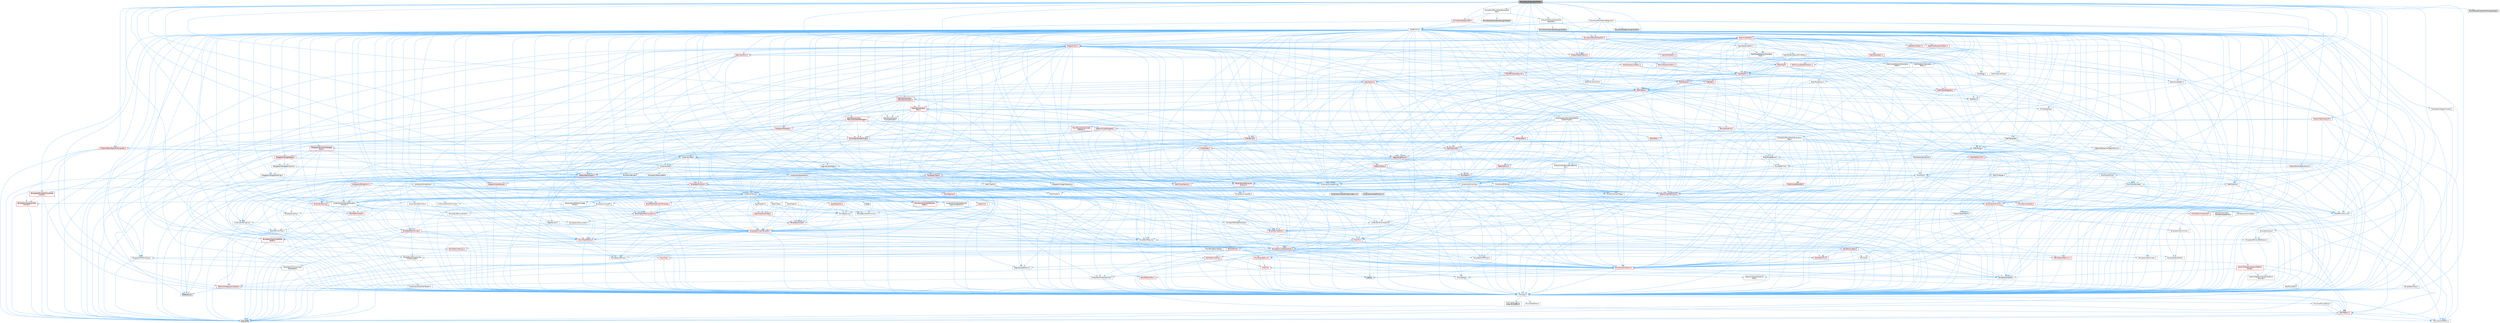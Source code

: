 digraph "MovieSceneEvaluationField.h"
{
 // INTERACTIVE_SVG=YES
 // LATEX_PDF_SIZE
  bgcolor="transparent";
  edge [fontname=Helvetica,fontsize=10,labelfontname=Helvetica,labelfontsize=10];
  node [fontname=Helvetica,fontsize=10,shape=box,height=0.2,width=0.4];
  Node1 [id="Node000001",label="MovieSceneEvaluationField.h",height=0.2,width=0.4,color="gray40", fillcolor="grey60", style="filled", fontcolor="black",tooltip=" "];
  Node1 -> Node2 [id="edge1_Node000001_Node000002",color="steelblue1",style="solid",tooltip=" "];
  Node2 [id="Node000002",label="Containers/Array.h",height=0.2,width=0.4,color="grey40", fillcolor="white", style="filled",URL="$df/dd0/Array_8h.html",tooltip=" "];
  Node2 -> Node3 [id="edge2_Node000002_Node000003",color="steelblue1",style="solid",tooltip=" "];
  Node3 [id="Node000003",label="CoreTypes.h",height=0.2,width=0.4,color="grey40", fillcolor="white", style="filled",URL="$dc/dec/CoreTypes_8h.html",tooltip=" "];
  Node3 -> Node4 [id="edge3_Node000003_Node000004",color="steelblue1",style="solid",tooltip=" "];
  Node4 [id="Node000004",label="HAL/Platform.h",height=0.2,width=0.4,color="red", fillcolor="#FFF0F0", style="filled",URL="$d9/dd0/Platform_8h.html",tooltip=" "];
  Node4 -> Node7 [id="edge4_Node000004_Node000007",color="steelblue1",style="solid",tooltip=" "];
  Node7 [id="Node000007",label="type_traits",height=0.2,width=0.4,color="grey60", fillcolor="#E0E0E0", style="filled",tooltip=" "];
  Node4 -> Node8 [id="edge5_Node000004_Node000008",color="steelblue1",style="solid",tooltip=" "];
  Node8 [id="Node000008",label="PreprocessorHelpers.h",height=0.2,width=0.4,color="grey40", fillcolor="white", style="filled",URL="$db/ddb/PreprocessorHelpers_8h.html",tooltip=" "];
  Node3 -> Node14 [id="edge6_Node000003_Node000014",color="steelblue1",style="solid",tooltip=" "];
  Node14 [id="Node000014",label="ProfilingDebugging\l/UMemoryDefines.h",height=0.2,width=0.4,color="grey40", fillcolor="white", style="filled",URL="$d2/da2/UMemoryDefines_8h.html",tooltip=" "];
  Node3 -> Node15 [id="edge7_Node000003_Node000015",color="steelblue1",style="solid",tooltip=" "];
  Node15 [id="Node000015",label="Misc/CoreMiscDefines.h",height=0.2,width=0.4,color="grey40", fillcolor="white", style="filled",URL="$da/d38/CoreMiscDefines_8h.html",tooltip=" "];
  Node15 -> Node4 [id="edge8_Node000015_Node000004",color="steelblue1",style="solid",tooltip=" "];
  Node15 -> Node8 [id="edge9_Node000015_Node000008",color="steelblue1",style="solid",tooltip=" "];
  Node3 -> Node16 [id="edge10_Node000003_Node000016",color="steelblue1",style="solid",tooltip=" "];
  Node16 [id="Node000016",label="Misc/CoreDefines.h",height=0.2,width=0.4,color="grey40", fillcolor="white", style="filled",URL="$d3/dd2/CoreDefines_8h.html",tooltip=" "];
  Node2 -> Node17 [id="edge11_Node000002_Node000017",color="steelblue1",style="solid",tooltip=" "];
  Node17 [id="Node000017",label="Misc/AssertionMacros.h",height=0.2,width=0.4,color="red", fillcolor="#FFF0F0", style="filled",URL="$d0/dfa/AssertionMacros_8h.html",tooltip=" "];
  Node17 -> Node3 [id="edge12_Node000017_Node000003",color="steelblue1",style="solid",tooltip=" "];
  Node17 -> Node4 [id="edge13_Node000017_Node000004",color="steelblue1",style="solid",tooltip=" "];
  Node17 -> Node18 [id="edge14_Node000017_Node000018",color="steelblue1",style="solid",tooltip=" "];
  Node18 [id="Node000018",label="HAL/PlatformMisc.h",height=0.2,width=0.4,color="red", fillcolor="#FFF0F0", style="filled",URL="$d0/df5/PlatformMisc_8h.html",tooltip=" "];
  Node18 -> Node3 [id="edge15_Node000018_Node000003",color="steelblue1",style="solid",tooltip=" "];
  Node17 -> Node8 [id="edge16_Node000017_Node000008",color="steelblue1",style="solid",tooltip=" "];
  Node17 -> Node54 [id="edge17_Node000017_Node000054",color="steelblue1",style="solid",tooltip=" "];
  Node54 [id="Node000054",label="Templates/EnableIf.h",height=0.2,width=0.4,color="grey40", fillcolor="white", style="filled",URL="$d7/d60/EnableIf_8h.html",tooltip=" "];
  Node54 -> Node3 [id="edge18_Node000054_Node000003",color="steelblue1",style="solid",tooltip=" "];
  Node17 -> Node60 [id="edge19_Node000017_Node000060",color="steelblue1",style="solid",tooltip=" "];
  Node60 [id="Node000060",label="Misc/VarArgs.h",height=0.2,width=0.4,color="grey40", fillcolor="white", style="filled",URL="$d5/d6f/VarArgs_8h.html",tooltip=" "];
  Node60 -> Node3 [id="edge20_Node000060_Node000003",color="steelblue1",style="solid",tooltip=" "];
  Node17 -> Node67 [id="edge21_Node000017_Node000067",color="steelblue1",style="solid",tooltip=" "];
  Node67 [id="Node000067",label="atomic",height=0.2,width=0.4,color="grey60", fillcolor="#E0E0E0", style="filled",tooltip=" "];
  Node2 -> Node68 [id="edge22_Node000002_Node000068",color="steelblue1",style="solid",tooltip=" "];
  Node68 [id="Node000068",label="Misc/IntrusiveUnsetOptional\lState.h",height=0.2,width=0.4,color="red", fillcolor="#FFF0F0", style="filled",URL="$d2/d0a/IntrusiveUnsetOptionalState_8h.html",tooltip=" "];
  Node2 -> Node70 [id="edge23_Node000002_Node000070",color="steelblue1",style="solid",tooltip=" "];
  Node70 [id="Node000070",label="Misc/ReverseIterate.h",height=0.2,width=0.4,color="red", fillcolor="#FFF0F0", style="filled",URL="$db/de3/ReverseIterate_8h.html",tooltip=" "];
  Node70 -> Node4 [id="edge24_Node000070_Node000004",color="steelblue1",style="solid",tooltip=" "];
  Node2 -> Node72 [id="edge25_Node000002_Node000072",color="steelblue1",style="solid",tooltip=" "];
  Node72 [id="Node000072",label="HAL/UnrealMemory.h",height=0.2,width=0.4,color="red", fillcolor="#FFF0F0", style="filled",URL="$d9/d96/UnrealMemory_8h.html",tooltip=" "];
  Node72 -> Node3 [id="edge26_Node000072_Node000003",color="steelblue1",style="solid",tooltip=" "];
  Node72 -> Node76 [id="edge27_Node000072_Node000076",color="steelblue1",style="solid",tooltip=" "];
  Node76 [id="Node000076",label="HAL/MemoryBase.h",height=0.2,width=0.4,color="red", fillcolor="#FFF0F0", style="filled",URL="$d6/d9f/MemoryBase_8h.html",tooltip=" "];
  Node76 -> Node3 [id="edge28_Node000076_Node000003",color="steelblue1",style="solid",tooltip=" "];
  Node76 -> Node47 [id="edge29_Node000076_Node000047",color="steelblue1",style="solid",tooltip=" "];
  Node47 [id="Node000047",label="HAL/PlatformAtomics.h",height=0.2,width=0.4,color="red", fillcolor="#FFF0F0", style="filled",URL="$d3/d36/PlatformAtomics_8h.html",tooltip=" "];
  Node47 -> Node3 [id="edge30_Node000047_Node000003",color="steelblue1",style="solid",tooltip=" "];
  Node76 -> Node30 [id="edge31_Node000076_Node000030",color="steelblue1",style="solid",tooltip=" "];
  Node30 [id="Node000030",label="HAL/PlatformCrt.h",height=0.2,width=0.4,color="red", fillcolor="#FFF0F0", style="filled",URL="$d8/d75/PlatformCrt_8h.html",tooltip=" "];
  Node76 -> Node77 [id="edge32_Node000076_Node000077",color="steelblue1",style="solid",tooltip=" "];
  Node77 [id="Node000077",label="Misc/Exec.h",height=0.2,width=0.4,color="grey40", fillcolor="white", style="filled",URL="$de/ddb/Exec_8h.html",tooltip=" "];
  Node77 -> Node3 [id="edge33_Node000077_Node000003",color="steelblue1",style="solid",tooltip=" "];
  Node77 -> Node17 [id="edge34_Node000077_Node000017",color="steelblue1",style="solid",tooltip=" "];
  Node76 -> Node78 [id="edge35_Node000076_Node000078",color="steelblue1",style="solid",tooltip=" "];
  Node78 [id="Node000078",label="Misc/OutputDevice.h",height=0.2,width=0.4,color="red", fillcolor="#FFF0F0", style="filled",URL="$d7/d32/OutputDevice_8h.html",tooltip=" "];
  Node78 -> Node25 [id="edge36_Node000078_Node000025",color="steelblue1",style="solid",tooltip=" "];
  Node25 [id="Node000025",label="CoreFwd.h",height=0.2,width=0.4,color="red", fillcolor="#FFF0F0", style="filled",URL="$d1/d1e/CoreFwd_8h.html",tooltip=" "];
  Node25 -> Node3 [id="edge37_Node000025_Node000003",color="steelblue1",style="solid",tooltip=" "];
  Node25 -> Node26 [id="edge38_Node000025_Node000026",color="steelblue1",style="solid",tooltip=" "];
  Node26 [id="Node000026",label="Containers/ContainersFwd.h",height=0.2,width=0.4,color="grey40", fillcolor="white", style="filled",URL="$d4/d0a/ContainersFwd_8h.html",tooltip=" "];
  Node26 -> Node4 [id="edge39_Node000026_Node000004",color="steelblue1",style="solid",tooltip=" "];
  Node26 -> Node3 [id="edge40_Node000026_Node000003",color="steelblue1",style="solid",tooltip=" "];
  Node26 -> Node23 [id="edge41_Node000026_Node000023",color="steelblue1",style="solid",tooltip=" "];
  Node23 [id="Node000023",label="Traits/IsContiguousContainer.h",height=0.2,width=0.4,color="red", fillcolor="#FFF0F0", style="filled",URL="$d5/d3c/IsContiguousContainer_8h.html",tooltip=" "];
  Node23 -> Node3 [id="edge42_Node000023_Node000003",color="steelblue1",style="solid",tooltip=" "];
  Node23 -> Node22 [id="edge43_Node000023_Node000022",color="steelblue1",style="solid",tooltip=" "];
  Node22 [id="Node000022",label="initializer_list",height=0.2,width=0.4,color="grey60", fillcolor="#E0E0E0", style="filled",tooltip=" "];
  Node25 -> Node28 [id="edge44_Node000025_Node000028",color="steelblue1",style="solid",tooltip=" "];
  Node28 [id="Node000028",label="UObject/UObjectHierarchy\lFwd.h",height=0.2,width=0.4,color="grey40", fillcolor="white", style="filled",URL="$d3/d13/UObjectHierarchyFwd_8h.html",tooltip=" "];
  Node78 -> Node3 [id="edge45_Node000078_Node000003",color="steelblue1",style="solid",tooltip=" "];
  Node78 -> Node79 [id="edge46_Node000078_Node000079",color="steelblue1",style="solid",tooltip=" "];
  Node79 [id="Node000079",label="Logging/LogVerbosity.h",height=0.2,width=0.4,color="grey40", fillcolor="white", style="filled",URL="$d2/d8f/LogVerbosity_8h.html",tooltip=" "];
  Node79 -> Node3 [id="edge47_Node000079_Node000003",color="steelblue1",style="solid",tooltip=" "];
  Node78 -> Node60 [id="edge48_Node000078_Node000060",color="steelblue1",style="solid",tooltip=" "];
  Node72 -> Node89 [id="edge49_Node000072_Node000089",color="steelblue1",style="solid",tooltip=" "];
  Node89 [id="Node000089",label="HAL/PlatformMemory.h",height=0.2,width=0.4,color="red", fillcolor="#FFF0F0", style="filled",URL="$de/d68/PlatformMemory_8h.html",tooltip=" "];
  Node89 -> Node3 [id="edge50_Node000089_Node000003",color="steelblue1",style="solid",tooltip=" "];
  Node72 -> Node92 [id="edge51_Node000072_Node000092",color="steelblue1",style="solid",tooltip=" "];
  Node92 [id="Node000092",label="Templates/IsPointer.h",height=0.2,width=0.4,color="grey40", fillcolor="white", style="filled",URL="$d7/d05/IsPointer_8h.html",tooltip=" "];
  Node92 -> Node3 [id="edge52_Node000092_Node000003",color="steelblue1",style="solid",tooltip=" "];
  Node2 -> Node93 [id="edge53_Node000002_Node000093",color="steelblue1",style="solid",tooltip=" "];
  Node93 [id="Node000093",label="Templates/UnrealTypeTraits.h",height=0.2,width=0.4,color="red", fillcolor="#FFF0F0", style="filled",URL="$d2/d2d/UnrealTypeTraits_8h.html",tooltip=" "];
  Node93 -> Node3 [id="edge54_Node000093_Node000003",color="steelblue1",style="solid",tooltip=" "];
  Node93 -> Node92 [id="edge55_Node000093_Node000092",color="steelblue1",style="solid",tooltip=" "];
  Node93 -> Node17 [id="edge56_Node000093_Node000017",color="steelblue1",style="solid",tooltip=" "];
  Node93 -> Node85 [id="edge57_Node000093_Node000085",color="steelblue1",style="solid",tooltip=" "];
  Node85 [id="Node000085",label="Templates/AndOrNot.h",height=0.2,width=0.4,color="grey40", fillcolor="white", style="filled",URL="$db/d0a/AndOrNot_8h.html",tooltip=" "];
  Node85 -> Node3 [id="edge58_Node000085_Node000003",color="steelblue1",style="solid",tooltip=" "];
  Node93 -> Node54 [id="edge59_Node000093_Node000054",color="steelblue1",style="solid",tooltip=" "];
  Node93 -> Node94 [id="edge60_Node000093_Node000094",color="steelblue1",style="solid",tooltip=" "];
  Node94 [id="Node000094",label="Templates/IsArithmetic.h",height=0.2,width=0.4,color="grey40", fillcolor="white", style="filled",URL="$d2/d5d/IsArithmetic_8h.html",tooltip=" "];
  Node94 -> Node3 [id="edge61_Node000094_Node000003",color="steelblue1",style="solid",tooltip=" "];
  Node93 -> Node96 [id="edge62_Node000093_Node000096",color="steelblue1",style="solid",tooltip=" "];
  Node96 [id="Node000096",label="Templates/IsPODType.h",height=0.2,width=0.4,color="grey40", fillcolor="white", style="filled",URL="$d7/db1/IsPODType_8h.html",tooltip=" "];
  Node96 -> Node3 [id="edge63_Node000096_Node000003",color="steelblue1",style="solid",tooltip=" "];
  Node93 -> Node97 [id="edge64_Node000093_Node000097",color="steelblue1",style="solid",tooltip=" "];
  Node97 [id="Node000097",label="Templates/IsUECoreType.h",height=0.2,width=0.4,color="grey40", fillcolor="white", style="filled",URL="$d1/db8/IsUECoreType_8h.html",tooltip=" "];
  Node97 -> Node3 [id="edge65_Node000097_Node000003",color="steelblue1",style="solid",tooltip=" "];
  Node97 -> Node7 [id="edge66_Node000097_Node000007",color="steelblue1",style="solid",tooltip=" "];
  Node93 -> Node86 [id="edge67_Node000093_Node000086",color="steelblue1",style="solid",tooltip=" "];
  Node86 [id="Node000086",label="Templates/IsTriviallyCopy\lConstructible.h",height=0.2,width=0.4,color="grey40", fillcolor="white", style="filled",URL="$d3/d78/IsTriviallyCopyConstructible_8h.html",tooltip=" "];
  Node86 -> Node3 [id="edge68_Node000086_Node000003",color="steelblue1",style="solid",tooltip=" "];
  Node86 -> Node7 [id="edge69_Node000086_Node000007",color="steelblue1",style="solid",tooltip=" "];
  Node2 -> Node98 [id="edge70_Node000002_Node000098",color="steelblue1",style="solid",tooltip=" "];
  Node98 [id="Node000098",label="Templates/UnrealTemplate.h",height=0.2,width=0.4,color="red", fillcolor="#FFF0F0", style="filled",URL="$d4/d24/UnrealTemplate_8h.html",tooltip=" "];
  Node98 -> Node3 [id="edge71_Node000098_Node000003",color="steelblue1",style="solid",tooltip=" "];
  Node98 -> Node92 [id="edge72_Node000098_Node000092",color="steelblue1",style="solid",tooltip=" "];
  Node98 -> Node72 [id="edge73_Node000098_Node000072",color="steelblue1",style="solid",tooltip=" "];
  Node98 -> Node93 [id="edge74_Node000098_Node000093",color="steelblue1",style="solid",tooltip=" "];
  Node98 -> Node101 [id="edge75_Node000098_Node000101",color="steelblue1",style="solid",tooltip=" "];
  Node101 [id="Node000101",label="Templates/RemoveReference.h",height=0.2,width=0.4,color="grey40", fillcolor="white", style="filled",URL="$da/dbe/RemoveReference_8h.html",tooltip=" "];
  Node101 -> Node3 [id="edge76_Node000101_Node000003",color="steelblue1",style="solid",tooltip=" "];
  Node98 -> Node62 [id="edge77_Node000098_Node000062",color="steelblue1",style="solid",tooltip=" "];
  Node62 [id="Node000062",label="Templates/Requires.h",height=0.2,width=0.4,color="grey40", fillcolor="white", style="filled",URL="$dc/d96/Requires_8h.html",tooltip=" "];
  Node62 -> Node54 [id="edge78_Node000062_Node000054",color="steelblue1",style="solid",tooltip=" "];
  Node62 -> Node7 [id="edge79_Node000062_Node000007",color="steelblue1",style="solid",tooltip=" "];
  Node98 -> Node102 [id="edge80_Node000098_Node000102",color="steelblue1",style="solid",tooltip=" "];
  Node102 [id="Node000102",label="Templates/TypeCompatible\lBytes.h",height=0.2,width=0.4,color="red", fillcolor="#FFF0F0", style="filled",URL="$df/d0a/TypeCompatibleBytes_8h.html",tooltip=" "];
  Node102 -> Node3 [id="edge81_Node000102_Node000003",color="steelblue1",style="solid",tooltip=" "];
  Node102 -> Node7 [id="edge82_Node000102_Node000007",color="steelblue1",style="solid",tooltip=" "];
  Node98 -> Node23 [id="edge83_Node000098_Node000023",color="steelblue1",style="solid",tooltip=" "];
  Node98 -> Node7 [id="edge84_Node000098_Node000007",color="steelblue1",style="solid",tooltip=" "];
  Node2 -> Node104 [id="edge85_Node000002_Node000104",color="steelblue1",style="solid",tooltip=" "];
  Node104 [id="Node000104",label="Containers/AllowShrinking.h",height=0.2,width=0.4,color="grey40", fillcolor="white", style="filled",URL="$d7/d1a/AllowShrinking_8h.html",tooltip=" "];
  Node104 -> Node3 [id="edge86_Node000104_Node000003",color="steelblue1",style="solid",tooltip=" "];
  Node2 -> Node105 [id="edge87_Node000002_Node000105",color="steelblue1",style="solid",tooltip=" "];
  Node105 [id="Node000105",label="Containers/ContainerAllocation\lPolicies.h",height=0.2,width=0.4,color="grey40", fillcolor="white", style="filled",URL="$d7/dff/ContainerAllocationPolicies_8h.html",tooltip=" "];
  Node105 -> Node3 [id="edge88_Node000105_Node000003",color="steelblue1",style="solid",tooltip=" "];
  Node105 -> Node106 [id="edge89_Node000105_Node000106",color="steelblue1",style="solid",tooltip=" "];
  Node106 [id="Node000106",label="Containers/ContainerHelpers.h",height=0.2,width=0.4,color="grey40", fillcolor="white", style="filled",URL="$d7/d33/ContainerHelpers_8h.html",tooltip=" "];
  Node106 -> Node3 [id="edge90_Node000106_Node000003",color="steelblue1",style="solid",tooltip=" "];
  Node105 -> Node105 [id="edge91_Node000105_Node000105",color="steelblue1",style="solid",tooltip=" "];
  Node105 -> Node107 [id="edge92_Node000105_Node000107",color="steelblue1",style="solid",tooltip=" "];
  Node107 [id="Node000107",label="HAL/PlatformMath.h",height=0.2,width=0.4,color="red", fillcolor="#FFF0F0", style="filled",URL="$dc/d53/PlatformMath_8h.html",tooltip=" "];
  Node107 -> Node3 [id="edge93_Node000107_Node000003",color="steelblue1",style="solid",tooltip=" "];
  Node105 -> Node72 [id="edge94_Node000105_Node000072",color="steelblue1",style="solid",tooltip=" "];
  Node105 -> Node40 [id="edge95_Node000105_Node000040",color="steelblue1",style="solid",tooltip=" "];
  Node40 [id="Node000040",label="Math/NumericLimits.h",height=0.2,width=0.4,color="grey40", fillcolor="white", style="filled",URL="$df/d1b/NumericLimits_8h.html",tooltip=" "];
  Node40 -> Node3 [id="edge96_Node000040_Node000003",color="steelblue1",style="solid",tooltip=" "];
  Node105 -> Node17 [id="edge97_Node000105_Node000017",color="steelblue1",style="solid",tooltip=" "];
  Node105 -> Node115 [id="edge98_Node000105_Node000115",color="steelblue1",style="solid",tooltip=" "];
  Node115 [id="Node000115",label="Templates/IsPolymorphic.h",height=0.2,width=0.4,color="grey40", fillcolor="white", style="filled",URL="$dc/d20/IsPolymorphic_8h.html",tooltip=" "];
  Node105 -> Node116 [id="edge99_Node000105_Node000116",color="steelblue1",style="solid",tooltip=" "];
  Node116 [id="Node000116",label="Templates/MemoryOps.h",height=0.2,width=0.4,color="red", fillcolor="#FFF0F0", style="filled",URL="$db/dea/MemoryOps_8h.html",tooltip=" "];
  Node116 -> Node3 [id="edge100_Node000116_Node000003",color="steelblue1",style="solid",tooltip=" "];
  Node116 -> Node72 [id="edge101_Node000116_Node000072",color="steelblue1",style="solid",tooltip=" "];
  Node116 -> Node87 [id="edge102_Node000116_Node000087",color="steelblue1",style="solid",tooltip=" "];
  Node87 [id="Node000087",label="Templates/IsTriviallyCopy\lAssignable.h",height=0.2,width=0.4,color="grey40", fillcolor="white", style="filled",URL="$d2/df2/IsTriviallyCopyAssignable_8h.html",tooltip=" "];
  Node87 -> Node3 [id="edge103_Node000087_Node000003",color="steelblue1",style="solid",tooltip=" "];
  Node87 -> Node7 [id="edge104_Node000087_Node000007",color="steelblue1",style="solid",tooltip=" "];
  Node116 -> Node86 [id="edge105_Node000116_Node000086",color="steelblue1",style="solid",tooltip=" "];
  Node116 -> Node62 [id="edge106_Node000116_Node000062",color="steelblue1",style="solid",tooltip=" "];
  Node116 -> Node93 [id="edge107_Node000116_Node000093",color="steelblue1",style="solid",tooltip=" "];
  Node116 -> Node7 [id="edge108_Node000116_Node000007",color="steelblue1",style="solid",tooltip=" "];
  Node105 -> Node102 [id="edge109_Node000105_Node000102",color="steelblue1",style="solid",tooltip=" "];
  Node105 -> Node7 [id="edge110_Node000105_Node000007",color="steelblue1",style="solid",tooltip=" "];
  Node2 -> Node117 [id="edge111_Node000002_Node000117",color="steelblue1",style="solid",tooltip=" "];
  Node117 [id="Node000117",label="Containers/ContainerElement\lTypeCompatibility.h",height=0.2,width=0.4,color="grey40", fillcolor="white", style="filled",URL="$df/ddf/ContainerElementTypeCompatibility_8h.html",tooltip=" "];
  Node117 -> Node3 [id="edge112_Node000117_Node000003",color="steelblue1",style="solid",tooltip=" "];
  Node117 -> Node93 [id="edge113_Node000117_Node000093",color="steelblue1",style="solid",tooltip=" "];
  Node2 -> Node118 [id="edge114_Node000002_Node000118",color="steelblue1",style="solid",tooltip=" "];
  Node118 [id="Node000118",label="Serialization/Archive.h",height=0.2,width=0.4,color="red", fillcolor="#FFF0F0", style="filled",URL="$d7/d3b/Archive_8h.html",tooltip=" "];
  Node118 -> Node25 [id="edge115_Node000118_Node000025",color="steelblue1",style="solid",tooltip=" "];
  Node118 -> Node3 [id="edge116_Node000118_Node000003",color="steelblue1",style="solid",tooltip=" "];
  Node118 -> Node119 [id="edge117_Node000118_Node000119",color="steelblue1",style="solid",tooltip=" "];
  Node119 [id="Node000119",label="HAL/PlatformProperties.h",height=0.2,width=0.4,color="red", fillcolor="#FFF0F0", style="filled",URL="$d9/db0/PlatformProperties_8h.html",tooltip=" "];
  Node119 -> Node3 [id="edge118_Node000119_Node000003",color="steelblue1",style="solid",tooltip=" "];
  Node118 -> Node122 [id="edge119_Node000118_Node000122",color="steelblue1",style="solid",tooltip=" "];
  Node122 [id="Node000122",label="Internationalization\l/TextNamespaceFwd.h",height=0.2,width=0.4,color="grey40", fillcolor="white", style="filled",URL="$d8/d97/TextNamespaceFwd_8h.html",tooltip=" "];
  Node122 -> Node3 [id="edge120_Node000122_Node000003",color="steelblue1",style="solid",tooltip=" "];
  Node118 -> Node17 [id="edge121_Node000118_Node000017",color="steelblue1",style="solid",tooltip=" "];
  Node118 -> Node123 [id="edge122_Node000118_Node000123",color="steelblue1",style="solid",tooltip=" "];
  Node123 [id="Node000123",label="Misc/EngineVersionBase.h",height=0.2,width=0.4,color="grey40", fillcolor="white", style="filled",URL="$d5/d2b/EngineVersionBase_8h.html",tooltip=" "];
  Node123 -> Node3 [id="edge123_Node000123_Node000003",color="steelblue1",style="solid",tooltip=" "];
  Node118 -> Node60 [id="edge124_Node000118_Node000060",color="steelblue1",style="solid",tooltip=" "];
  Node118 -> Node54 [id="edge125_Node000118_Node000054",color="steelblue1",style="solid",tooltip=" "];
  Node118 -> Node126 [id="edge126_Node000118_Node000126",color="steelblue1",style="solid",tooltip=" "];
  Node126 [id="Node000126",label="Templates/IsEnumClass.h",height=0.2,width=0.4,color="grey40", fillcolor="white", style="filled",URL="$d7/d15/IsEnumClass_8h.html",tooltip=" "];
  Node126 -> Node3 [id="edge127_Node000126_Node000003",color="steelblue1",style="solid",tooltip=" "];
  Node126 -> Node85 [id="edge128_Node000126_Node000085",color="steelblue1",style="solid",tooltip=" "];
  Node118 -> Node98 [id="edge129_Node000118_Node000098",color="steelblue1",style="solid",tooltip=" "];
  Node118 -> Node127 [id="edge130_Node000118_Node000127",color="steelblue1",style="solid",tooltip=" "];
  Node127 [id="Node000127",label="UObject/ObjectVersion.h",height=0.2,width=0.4,color="grey40", fillcolor="white", style="filled",URL="$da/d63/ObjectVersion_8h.html",tooltip=" "];
  Node127 -> Node3 [id="edge131_Node000127_Node000003",color="steelblue1",style="solid",tooltip=" "];
  Node2 -> Node128 [id="edge132_Node000002_Node000128",color="steelblue1",style="solid",tooltip=" "];
  Node128 [id="Node000128",label="Serialization/MemoryImage\lWriter.h",height=0.2,width=0.4,color="grey40", fillcolor="white", style="filled",URL="$d0/d08/MemoryImageWriter_8h.html",tooltip=" "];
  Node128 -> Node3 [id="edge133_Node000128_Node000003",color="steelblue1",style="solid",tooltip=" "];
  Node128 -> Node129 [id="edge134_Node000128_Node000129",color="steelblue1",style="solid",tooltip=" "];
  Node129 [id="Node000129",label="Serialization/MemoryLayout.h",height=0.2,width=0.4,color="red", fillcolor="#FFF0F0", style="filled",URL="$d7/d66/MemoryLayout_8h.html",tooltip=" "];
  Node129 -> Node132 [id="edge135_Node000129_Node000132",color="steelblue1",style="solid",tooltip=" "];
  Node132 [id="Node000132",label="Containers/EnumAsByte.h",height=0.2,width=0.4,color="grey40", fillcolor="white", style="filled",URL="$d6/d9a/EnumAsByte_8h.html",tooltip=" "];
  Node132 -> Node3 [id="edge136_Node000132_Node000003",color="steelblue1",style="solid",tooltip=" "];
  Node132 -> Node96 [id="edge137_Node000132_Node000096",color="steelblue1",style="solid",tooltip=" "];
  Node132 -> Node133 [id="edge138_Node000132_Node000133",color="steelblue1",style="solid",tooltip=" "];
  Node133 [id="Node000133",label="Templates/TypeHash.h",height=0.2,width=0.4,color="red", fillcolor="#FFF0F0", style="filled",URL="$d1/d62/TypeHash_8h.html",tooltip=" "];
  Node133 -> Node3 [id="edge139_Node000133_Node000003",color="steelblue1",style="solid",tooltip=" "];
  Node133 -> Node62 [id="edge140_Node000133_Node000062",color="steelblue1",style="solid",tooltip=" "];
  Node133 -> Node134 [id="edge141_Node000133_Node000134",color="steelblue1",style="solid",tooltip=" "];
  Node134 [id="Node000134",label="Misc/Crc.h",height=0.2,width=0.4,color="red", fillcolor="#FFF0F0", style="filled",URL="$d4/dd2/Crc_8h.html",tooltip=" "];
  Node134 -> Node3 [id="edge142_Node000134_Node000003",color="steelblue1",style="solid",tooltip=" "];
  Node134 -> Node74 [id="edge143_Node000134_Node000074",color="steelblue1",style="solid",tooltip=" "];
  Node74 [id="Node000074",label="HAL/PlatformString.h",height=0.2,width=0.4,color="red", fillcolor="#FFF0F0", style="filled",URL="$db/db5/PlatformString_8h.html",tooltip=" "];
  Node74 -> Node3 [id="edge144_Node000074_Node000003",color="steelblue1",style="solid",tooltip=" "];
  Node134 -> Node17 [id="edge145_Node000134_Node000017",color="steelblue1",style="solid",tooltip=" "];
  Node134 -> Node135 [id="edge146_Node000134_Node000135",color="steelblue1",style="solid",tooltip=" "];
  Node135 [id="Node000135",label="Misc/CString.h",height=0.2,width=0.4,color="red", fillcolor="#FFF0F0", style="filled",URL="$d2/d49/CString_8h.html",tooltip=" "];
  Node135 -> Node3 [id="edge147_Node000135_Node000003",color="steelblue1",style="solid",tooltip=" "];
  Node135 -> Node30 [id="edge148_Node000135_Node000030",color="steelblue1",style="solid",tooltip=" "];
  Node135 -> Node74 [id="edge149_Node000135_Node000074",color="steelblue1",style="solid",tooltip=" "];
  Node135 -> Node17 [id="edge150_Node000135_Node000017",color="steelblue1",style="solid",tooltip=" "];
  Node135 -> Node136 [id="edge151_Node000135_Node000136",color="steelblue1",style="solid",tooltip=" "];
  Node136 [id="Node000136",label="Misc/Char.h",height=0.2,width=0.4,color="red", fillcolor="#FFF0F0", style="filled",URL="$d0/d58/Char_8h.html",tooltip=" "];
  Node136 -> Node3 [id="edge152_Node000136_Node000003",color="steelblue1",style="solid",tooltip=" "];
  Node136 -> Node7 [id="edge153_Node000136_Node000007",color="steelblue1",style="solid",tooltip=" "];
  Node135 -> Node60 [id="edge154_Node000135_Node000060",color="steelblue1",style="solid",tooltip=" "];
  Node134 -> Node136 [id="edge155_Node000134_Node000136",color="steelblue1",style="solid",tooltip=" "];
  Node134 -> Node93 [id="edge156_Node000134_Node000093",color="steelblue1",style="solid",tooltip=" "];
  Node133 -> Node7 [id="edge157_Node000133_Node000007",color="steelblue1",style="solid",tooltip=" "];
  Node129 -> Node20 [id="edge158_Node000129_Node000020",color="steelblue1",style="solid",tooltip=" "];
  Node20 [id="Node000020",label="Containers/StringFwd.h",height=0.2,width=0.4,color="grey40", fillcolor="white", style="filled",URL="$df/d37/StringFwd_8h.html",tooltip=" "];
  Node20 -> Node3 [id="edge159_Node000020_Node000003",color="steelblue1",style="solid",tooltip=" "];
  Node20 -> Node21 [id="edge160_Node000020_Node000021",color="steelblue1",style="solid",tooltip=" "];
  Node21 [id="Node000021",label="Traits/ElementType.h",height=0.2,width=0.4,color="grey40", fillcolor="white", style="filled",URL="$d5/d4f/ElementType_8h.html",tooltip=" "];
  Node21 -> Node4 [id="edge161_Node000021_Node000004",color="steelblue1",style="solid",tooltip=" "];
  Node21 -> Node22 [id="edge162_Node000021_Node000022",color="steelblue1",style="solid",tooltip=" "];
  Node21 -> Node7 [id="edge163_Node000021_Node000007",color="steelblue1",style="solid",tooltip=" "];
  Node20 -> Node23 [id="edge164_Node000020_Node000023",color="steelblue1",style="solid",tooltip=" "];
  Node129 -> Node72 [id="edge165_Node000129_Node000072",color="steelblue1",style="solid",tooltip=" "];
  Node129 -> Node54 [id="edge166_Node000129_Node000054",color="steelblue1",style="solid",tooltip=" "];
  Node129 -> Node115 [id="edge167_Node000129_Node000115",color="steelblue1",style="solid",tooltip=" "];
  Node129 -> Node98 [id="edge168_Node000129_Node000098",color="steelblue1",style="solid",tooltip=" "];
  Node2 -> Node142 [id="edge169_Node000002_Node000142",color="steelblue1",style="solid",tooltip=" "];
  Node142 [id="Node000142",label="Algo/Heapify.h",height=0.2,width=0.4,color="grey40", fillcolor="white", style="filled",URL="$d0/d2a/Heapify_8h.html",tooltip=" "];
  Node142 -> Node143 [id="edge170_Node000142_Node000143",color="steelblue1",style="solid",tooltip=" "];
  Node143 [id="Node000143",label="Algo/Impl/BinaryHeap.h",height=0.2,width=0.4,color="red", fillcolor="#FFF0F0", style="filled",URL="$d7/da3/Algo_2Impl_2BinaryHeap_8h.html",tooltip=" "];
  Node143 -> Node144 [id="edge171_Node000143_Node000144",color="steelblue1",style="solid",tooltip=" "];
  Node144 [id="Node000144",label="Templates/Invoke.h",height=0.2,width=0.4,color="red", fillcolor="#FFF0F0", style="filled",URL="$d7/deb/Invoke_8h.html",tooltip=" "];
  Node144 -> Node3 [id="edge172_Node000144_Node000003",color="steelblue1",style="solid",tooltip=" "];
  Node144 -> Node98 [id="edge173_Node000144_Node000098",color="steelblue1",style="solid",tooltip=" "];
  Node144 -> Node7 [id="edge174_Node000144_Node000007",color="steelblue1",style="solid",tooltip=" "];
  Node143 -> Node7 [id="edge175_Node000143_Node000007",color="steelblue1",style="solid",tooltip=" "];
  Node142 -> Node148 [id="edge176_Node000142_Node000148",color="steelblue1",style="solid",tooltip=" "];
  Node148 [id="Node000148",label="Templates/IdentityFunctor.h",height=0.2,width=0.4,color="grey40", fillcolor="white", style="filled",URL="$d7/d2e/IdentityFunctor_8h.html",tooltip=" "];
  Node148 -> Node4 [id="edge177_Node000148_Node000004",color="steelblue1",style="solid",tooltip=" "];
  Node142 -> Node144 [id="edge178_Node000142_Node000144",color="steelblue1",style="solid",tooltip=" "];
  Node142 -> Node149 [id="edge179_Node000142_Node000149",color="steelblue1",style="solid",tooltip=" "];
  Node149 [id="Node000149",label="Templates/Less.h",height=0.2,width=0.4,color="grey40", fillcolor="white", style="filled",URL="$de/dc8/Less_8h.html",tooltip=" "];
  Node149 -> Node3 [id="edge180_Node000149_Node000003",color="steelblue1",style="solid",tooltip=" "];
  Node149 -> Node98 [id="edge181_Node000149_Node000098",color="steelblue1",style="solid",tooltip=" "];
  Node142 -> Node98 [id="edge182_Node000142_Node000098",color="steelblue1",style="solid",tooltip=" "];
  Node2 -> Node150 [id="edge183_Node000002_Node000150",color="steelblue1",style="solid",tooltip=" "];
  Node150 [id="Node000150",label="Algo/HeapSort.h",height=0.2,width=0.4,color="grey40", fillcolor="white", style="filled",URL="$d3/d92/HeapSort_8h.html",tooltip=" "];
  Node150 -> Node143 [id="edge184_Node000150_Node000143",color="steelblue1",style="solid",tooltip=" "];
  Node150 -> Node148 [id="edge185_Node000150_Node000148",color="steelblue1",style="solid",tooltip=" "];
  Node150 -> Node149 [id="edge186_Node000150_Node000149",color="steelblue1",style="solid",tooltip=" "];
  Node150 -> Node98 [id="edge187_Node000150_Node000098",color="steelblue1",style="solid",tooltip=" "];
  Node2 -> Node151 [id="edge188_Node000002_Node000151",color="steelblue1",style="solid",tooltip=" "];
  Node151 [id="Node000151",label="Algo/IsHeap.h",height=0.2,width=0.4,color="grey40", fillcolor="white", style="filled",URL="$de/d32/IsHeap_8h.html",tooltip=" "];
  Node151 -> Node143 [id="edge189_Node000151_Node000143",color="steelblue1",style="solid",tooltip=" "];
  Node151 -> Node148 [id="edge190_Node000151_Node000148",color="steelblue1",style="solid",tooltip=" "];
  Node151 -> Node144 [id="edge191_Node000151_Node000144",color="steelblue1",style="solid",tooltip=" "];
  Node151 -> Node149 [id="edge192_Node000151_Node000149",color="steelblue1",style="solid",tooltip=" "];
  Node151 -> Node98 [id="edge193_Node000151_Node000098",color="steelblue1",style="solid",tooltip=" "];
  Node2 -> Node143 [id="edge194_Node000002_Node000143",color="steelblue1",style="solid",tooltip=" "];
  Node2 -> Node152 [id="edge195_Node000002_Node000152",color="steelblue1",style="solid",tooltip=" "];
  Node152 [id="Node000152",label="Algo/StableSort.h",height=0.2,width=0.4,color="red", fillcolor="#FFF0F0", style="filled",URL="$d7/d3c/StableSort_8h.html",tooltip=" "];
  Node152 -> Node148 [id="edge196_Node000152_Node000148",color="steelblue1",style="solid",tooltip=" "];
  Node152 -> Node144 [id="edge197_Node000152_Node000144",color="steelblue1",style="solid",tooltip=" "];
  Node152 -> Node149 [id="edge198_Node000152_Node000149",color="steelblue1",style="solid",tooltip=" "];
  Node152 -> Node98 [id="edge199_Node000152_Node000098",color="steelblue1",style="solid",tooltip=" "];
  Node2 -> Node155 [id="edge200_Node000002_Node000155",color="steelblue1",style="solid",tooltip=" "];
  Node155 [id="Node000155",label="Concepts/GetTypeHashable.h",height=0.2,width=0.4,color="grey40", fillcolor="white", style="filled",URL="$d3/da2/GetTypeHashable_8h.html",tooltip=" "];
  Node155 -> Node3 [id="edge201_Node000155_Node000003",color="steelblue1",style="solid",tooltip=" "];
  Node155 -> Node133 [id="edge202_Node000155_Node000133",color="steelblue1",style="solid",tooltip=" "];
  Node2 -> Node148 [id="edge203_Node000002_Node000148",color="steelblue1",style="solid",tooltip=" "];
  Node2 -> Node144 [id="edge204_Node000002_Node000144",color="steelblue1",style="solid",tooltip=" "];
  Node2 -> Node149 [id="edge205_Node000002_Node000149",color="steelblue1",style="solid",tooltip=" "];
  Node2 -> Node156 [id="edge206_Node000002_Node000156",color="steelblue1",style="solid",tooltip=" "];
  Node156 [id="Node000156",label="Templates/LosesQualifiers\lFromTo.h",height=0.2,width=0.4,color="red", fillcolor="#FFF0F0", style="filled",URL="$d2/db3/LosesQualifiersFromTo_8h.html",tooltip=" "];
  Node156 -> Node7 [id="edge207_Node000156_Node000007",color="steelblue1",style="solid",tooltip=" "];
  Node2 -> Node62 [id="edge208_Node000002_Node000062",color="steelblue1",style="solid",tooltip=" "];
  Node2 -> Node157 [id="edge209_Node000002_Node000157",color="steelblue1",style="solid",tooltip=" "];
  Node157 [id="Node000157",label="Templates/Sorting.h",height=0.2,width=0.4,color="red", fillcolor="#FFF0F0", style="filled",URL="$d3/d9e/Sorting_8h.html",tooltip=" "];
  Node157 -> Node3 [id="edge210_Node000157_Node000003",color="steelblue1",style="solid",tooltip=" "];
  Node157 -> Node107 [id="edge211_Node000157_Node000107",color="steelblue1",style="solid",tooltip=" "];
  Node157 -> Node149 [id="edge212_Node000157_Node000149",color="steelblue1",style="solid",tooltip=" "];
  Node2 -> Node161 [id="edge213_Node000002_Node000161",color="steelblue1",style="solid",tooltip=" "];
  Node161 [id="Node000161",label="Templates/AlignmentTemplates.h",height=0.2,width=0.4,color="red", fillcolor="#FFF0F0", style="filled",URL="$dd/d32/AlignmentTemplates_8h.html",tooltip=" "];
  Node161 -> Node3 [id="edge214_Node000161_Node000003",color="steelblue1",style="solid",tooltip=" "];
  Node161 -> Node92 [id="edge215_Node000161_Node000092",color="steelblue1",style="solid",tooltip=" "];
  Node2 -> Node21 [id="edge216_Node000002_Node000021",color="steelblue1",style="solid",tooltip=" "];
  Node2 -> Node113 [id="edge217_Node000002_Node000113",color="steelblue1",style="solid",tooltip=" "];
  Node113 [id="Node000113",label="limits",height=0.2,width=0.4,color="grey60", fillcolor="#E0E0E0", style="filled",tooltip=" "];
  Node2 -> Node7 [id="edge218_Node000002_Node000007",color="steelblue1",style="solid",tooltip=" "];
  Node1 -> Node162 [id="edge219_Node000001_Node000162",color="steelblue1",style="solid",tooltip=" "];
  Node162 [id="Node000162",label="Containers/ArrayView.h",height=0.2,width=0.4,color="grey40", fillcolor="white", style="filled",URL="$d7/df4/ArrayView_8h.html",tooltip=" "];
  Node162 -> Node3 [id="edge220_Node000162_Node000003",color="steelblue1",style="solid",tooltip=" "];
  Node162 -> Node26 [id="edge221_Node000162_Node000026",color="steelblue1",style="solid",tooltip=" "];
  Node162 -> Node17 [id="edge222_Node000162_Node000017",color="steelblue1",style="solid",tooltip=" "];
  Node162 -> Node70 [id="edge223_Node000162_Node000070",color="steelblue1",style="solid",tooltip=" "];
  Node162 -> Node68 [id="edge224_Node000162_Node000068",color="steelblue1",style="solid",tooltip=" "];
  Node162 -> Node144 [id="edge225_Node000162_Node000144",color="steelblue1",style="solid",tooltip=" "];
  Node162 -> Node93 [id="edge226_Node000162_Node000093",color="steelblue1",style="solid",tooltip=" "];
  Node162 -> Node21 [id="edge227_Node000162_Node000021",color="steelblue1",style="solid",tooltip=" "];
  Node162 -> Node2 [id="edge228_Node000162_Node000002",color="steelblue1",style="solid",tooltip=" "];
  Node162 -> Node160 [id="edge229_Node000162_Node000160",color="steelblue1",style="solid",tooltip=" "];
  Node160 [id="Node000160",label="Math/UnrealMathUtility.h",height=0.2,width=0.4,color="red", fillcolor="#FFF0F0", style="filled",URL="$db/db8/UnrealMathUtility_8h.html",tooltip=" "];
  Node160 -> Node3 [id="edge230_Node000160_Node000003",color="steelblue1",style="solid",tooltip=" "];
  Node160 -> Node17 [id="edge231_Node000160_Node000017",color="steelblue1",style="solid",tooltip=" "];
  Node160 -> Node107 [id="edge232_Node000160_Node000107",color="steelblue1",style="solid",tooltip=" "];
  Node160 -> Node62 [id="edge233_Node000160_Node000062",color="steelblue1",style="solid",tooltip=" "];
  Node162 -> Node7 [id="edge234_Node000162_Node000007",color="steelblue1",style="solid",tooltip=" "];
  Node1 -> Node105 [id="edge235_Node000001_Node000105",color="steelblue1",style="solid",tooltip=" "];
  Node1 -> Node163 [id="edge236_Node000001_Node000163",color="steelblue1",style="solid",tooltip=" "];
  Node163 [id="Node000163",label="Containers/Set.h",height=0.2,width=0.4,color="grey40", fillcolor="white", style="filled",URL="$d4/d45/Set_8h.html",tooltip=" "];
  Node163 -> Node105 [id="edge237_Node000163_Node000105",color="steelblue1",style="solid",tooltip=" "];
  Node163 -> Node117 [id="edge238_Node000163_Node000117",color="steelblue1",style="solid",tooltip=" "];
  Node163 -> Node164 [id="edge239_Node000163_Node000164",color="steelblue1",style="solid",tooltip=" "];
  Node164 [id="Node000164",label="Containers/SetUtilities.h",height=0.2,width=0.4,color="grey40", fillcolor="white", style="filled",URL="$dc/de5/SetUtilities_8h.html",tooltip=" "];
  Node164 -> Node3 [id="edge240_Node000164_Node000003",color="steelblue1",style="solid",tooltip=" "];
  Node164 -> Node129 [id="edge241_Node000164_Node000129",color="steelblue1",style="solid",tooltip=" "];
  Node164 -> Node116 [id="edge242_Node000164_Node000116",color="steelblue1",style="solid",tooltip=" "];
  Node164 -> Node93 [id="edge243_Node000164_Node000093",color="steelblue1",style="solid",tooltip=" "];
  Node163 -> Node165 [id="edge244_Node000163_Node000165",color="steelblue1",style="solid",tooltip=" "];
  Node165 [id="Node000165",label="Containers/SparseArray.h",height=0.2,width=0.4,color="grey40", fillcolor="white", style="filled",URL="$d5/dbf/SparseArray_8h.html",tooltip=" "];
  Node165 -> Node3 [id="edge245_Node000165_Node000003",color="steelblue1",style="solid",tooltip=" "];
  Node165 -> Node17 [id="edge246_Node000165_Node000017",color="steelblue1",style="solid",tooltip=" "];
  Node165 -> Node72 [id="edge247_Node000165_Node000072",color="steelblue1",style="solid",tooltip=" "];
  Node165 -> Node93 [id="edge248_Node000165_Node000093",color="steelblue1",style="solid",tooltip=" "];
  Node165 -> Node98 [id="edge249_Node000165_Node000098",color="steelblue1",style="solid",tooltip=" "];
  Node165 -> Node105 [id="edge250_Node000165_Node000105",color="steelblue1",style="solid",tooltip=" "];
  Node165 -> Node149 [id="edge251_Node000165_Node000149",color="steelblue1",style="solid",tooltip=" "];
  Node165 -> Node2 [id="edge252_Node000165_Node000002",color="steelblue1",style="solid",tooltip=" "];
  Node165 -> Node160 [id="edge253_Node000165_Node000160",color="steelblue1",style="solid",tooltip=" "];
  Node165 -> Node166 [id="edge254_Node000165_Node000166",color="steelblue1",style="solid",tooltip=" "];
  Node166 [id="Node000166",label="Containers/ScriptArray.h",height=0.2,width=0.4,color="grey40", fillcolor="white", style="filled",URL="$dc/daf/ScriptArray_8h.html",tooltip=" "];
  Node166 -> Node3 [id="edge255_Node000166_Node000003",color="steelblue1",style="solid",tooltip=" "];
  Node166 -> Node17 [id="edge256_Node000166_Node000017",color="steelblue1",style="solid",tooltip=" "];
  Node166 -> Node72 [id="edge257_Node000166_Node000072",color="steelblue1",style="solid",tooltip=" "];
  Node166 -> Node104 [id="edge258_Node000166_Node000104",color="steelblue1",style="solid",tooltip=" "];
  Node166 -> Node105 [id="edge259_Node000166_Node000105",color="steelblue1",style="solid",tooltip=" "];
  Node166 -> Node2 [id="edge260_Node000166_Node000002",color="steelblue1",style="solid",tooltip=" "];
  Node166 -> Node22 [id="edge261_Node000166_Node000022",color="steelblue1",style="solid",tooltip=" "];
  Node165 -> Node167 [id="edge262_Node000165_Node000167",color="steelblue1",style="solid",tooltip=" "];
  Node167 [id="Node000167",label="Containers/BitArray.h",height=0.2,width=0.4,color="grey40", fillcolor="white", style="filled",URL="$d1/de4/BitArray_8h.html",tooltip=" "];
  Node167 -> Node105 [id="edge263_Node000167_Node000105",color="steelblue1",style="solid",tooltip=" "];
  Node167 -> Node3 [id="edge264_Node000167_Node000003",color="steelblue1",style="solid",tooltip=" "];
  Node167 -> Node47 [id="edge265_Node000167_Node000047",color="steelblue1",style="solid",tooltip=" "];
  Node167 -> Node72 [id="edge266_Node000167_Node000072",color="steelblue1",style="solid",tooltip=" "];
  Node167 -> Node160 [id="edge267_Node000167_Node000160",color="steelblue1",style="solid",tooltip=" "];
  Node167 -> Node17 [id="edge268_Node000167_Node000017",color="steelblue1",style="solid",tooltip=" "];
  Node167 -> Node42 [id="edge269_Node000167_Node000042",color="steelblue1",style="solid",tooltip=" "];
  Node42 [id="Node000042",label="Misc/EnumClassFlags.h",height=0.2,width=0.4,color="grey40", fillcolor="white", style="filled",URL="$d8/de7/EnumClassFlags_8h.html",tooltip=" "];
  Node167 -> Node118 [id="edge270_Node000167_Node000118",color="steelblue1",style="solid",tooltip=" "];
  Node167 -> Node128 [id="edge271_Node000167_Node000128",color="steelblue1",style="solid",tooltip=" "];
  Node167 -> Node129 [id="edge272_Node000167_Node000129",color="steelblue1",style="solid",tooltip=" "];
  Node167 -> Node54 [id="edge273_Node000167_Node000054",color="steelblue1",style="solid",tooltip=" "];
  Node167 -> Node144 [id="edge274_Node000167_Node000144",color="steelblue1",style="solid",tooltip=" "];
  Node167 -> Node98 [id="edge275_Node000167_Node000098",color="steelblue1",style="solid",tooltip=" "];
  Node167 -> Node93 [id="edge276_Node000167_Node000093",color="steelblue1",style="solid",tooltip=" "];
  Node165 -> Node168 [id="edge277_Node000165_Node000168",color="steelblue1",style="solid",tooltip=" "];
  Node168 [id="Node000168",label="Serialization/Structured\lArchive.h",height=0.2,width=0.4,color="red", fillcolor="#FFF0F0", style="filled",URL="$d9/d1e/StructuredArchive_8h.html",tooltip=" "];
  Node168 -> Node2 [id="edge278_Node000168_Node000002",color="steelblue1",style="solid",tooltip=" "];
  Node168 -> Node105 [id="edge279_Node000168_Node000105",color="steelblue1",style="solid",tooltip=" "];
  Node168 -> Node3 [id="edge280_Node000168_Node000003",color="steelblue1",style="solid",tooltip=" "];
  Node168 -> Node118 [id="edge281_Node000168_Node000118",color="steelblue1",style="solid",tooltip=" "];
  Node168 -> Node179 [id="edge282_Node000168_Node000179",color="steelblue1",style="solid",tooltip=" "];
  Node179 [id="Node000179",label="Templates/UniqueObj.h",height=0.2,width=0.4,color="grey40", fillcolor="white", style="filled",URL="$da/d95/UniqueObj_8h.html",tooltip=" "];
  Node179 -> Node3 [id="edge283_Node000179_Node000003",color="steelblue1",style="solid",tooltip=" "];
  Node179 -> Node180 [id="edge284_Node000179_Node000180",color="steelblue1",style="solid",tooltip=" "];
  Node180 [id="Node000180",label="Templates/UniquePtr.h",height=0.2,width=0.4,color="grey40", fillcolor="white", style="filled",URL="$de/d1a/UniquePtr_8h.html",tooltip=" "];
  Node180 -> Node3 [id="edge285_Node000180_Node000003",color="steelblue1",style="solid",tooltip=" "];
  Node180 -> Node98 [id="edge286_Node000180_Node000098",color="steelblue1",style="solid",tooltip=" "];
  Node180 -> Node181 [id="edge287_Node000180_Node000181",color="steelblue1",style="solid",tooltip=" "];
  Node181 [id="Node000181",label="Templates/IsArray.h",height=0.2,width=0.4,color="grey40", fillcolor="white", style="filled",URL="$d8/d8d/IsArray_8h.html",tooltip=" "];
  Node181 -> Node3 [id="edge288_Node000181_Node000003",color="steelblue1",style="solid",tooltip=" "];
  Node180 -> Node182 [id="edge289_Node000180_Node000182",color="steelblue1",style="solid",tooltip=" "];
  Node182 [id="Node000182",label="Templates/RemoveExtent.h",height=0.2,width=0.4,color="grey40", fillcolor="white", style="filled",URL="$dc/de9/RemoveExtent_8h.html",tooltip=" "];
  Node182 -> Node3 [id="edge290_Node000182_Node000003",color="steelblue1",style="solid",tooltip=" "];
  Node180 -> Node62 [id="edge291_Node000180_Node000062",color="steelblue1",style="solid",tooltip=" "];
  Node180 -> Node129 [id="edge292_Node000180_Node000129",color="steelblue1",style="solid",tooltip=" "];
  Node180 -> Node7 [id="edge293_Node000180_Node000007",color="steelblue1",style="solid",tooltip=" "];
  Node165 -> Node128 [id="edge294_Node000165_Node000128",color="steelblue1",style="solid",tooltip=" "];
  Node165 -> Node184 [id="edge295_Node000165_Node000184",color="steelblue1",style="solid",tooltip=" "];
  Node184 [id="Node000184",label="Containers/UnrealString.h",height=0.2,width=0.4,color="grey40", fillcolor="white", style="filled",URL="$d5/dba/UnrealString_8h.html",tooltip=" "];
  Node184 -> Node185 [id="edge296_Node000184_Node000185",color="steelblue1",style="solid",tooltip=" "];
  Node185 [id="Node000185",label="Containers/UnrealStringIncludes.h.inl",height=0.2,width=0.4,color="grey60", fillcolor="#E0E0E0", style="filled",tooltip=" "];
  Node184 -> Node186 [id="edge297_Node000184_Node000186",color="steelblue1",style="solid",tooltip=" "];
  Node186 [id="Node000186",label="Containers/UnrealString.h.inl",height=0.2,width=0.4,color="grey60", fillcolor="#E0E0E0", style="filled",tooltip=" "];
  Node184 -> Node187 [id="edge298_Node000184_Node000187",color="steelblue1",style="solid",tooltip=" "];
  Node187 [id="Node000187",label="Misc/StringFormatArg.h",height=0.2,width=0.4,color="grey40", fillcolor="white", style="filled",URL="$d2/d16/StringFormatArg_8h.html",tooltip=" "];
  Node187 -> Node26 [id="edge299_Node000187_Node000026",color="steelblue1",style="solid",tooltip=" "];
  Node165 -> Node68 [id="edge300_Node000165_Node000068",color="steelblue1",style="solid",tooltip=" "];
  Node163 -> Node26 [id="edge301_Node000163_Node000026",color="steelblue1",style="solid",tooltip=" "];
  Node163 -> Node160 [id="edge302_Node000163_Node000160",color="steelblue1",style="solid",tooltip=" "];
  Node163 -> Node17 [id="edge303_Node000163_Node000017",color="steelblue1",style="solid",tooltip=" "];
  Node163 -> Node188 [id="edge304_Node000163_Node000188",color="steelblue1",style="solid",tooltip=" "];
  Node188 [id="Node000188",label="Misc/StructBuilder.h",height=0.2,width=0.4,color="grey40", fillcolor="white", style="filled",URL="$d9/db3/StructBuilder_8h.html",tooltip=" "];
  Node188 -> Node3 [id="edge305_Node000188_Node000003",color="steelblue1",style="solid",tooltip=" "];
  Node188 -> Node160 [id="edge306_Node000188_Node000160",color="steelblue1",style="solid",tooltip=" "];
  Node188 -> Node161 [id="edge307_Node000188_Node000161",color="steelblue1",style="solid",tooltip=" "];
  Node163 -> Node128 [id="edge308_Node000163_Node000128",color="steelblue1",style="solid",tooltip=" "];
  Node163 -> Node168 [id="edge309_Node000163_Node000168",color="steelblue1",style="solid",tooltip=" "];
  Node163 -> Node189 [id="edge310_Node000163_Node000189",color="steelblue1",style="solid",tooltip=" "];
  Node189 [id="Node000189",label="Templates/Function.h",height=0.2,width=0.4,color="red", fillcolor="#FFF0F0", style="filled",URL="$df/df5/Function_8h.html",tooltip=" "];
  Node189 -> Node3 [id="edge311_Node000189_Node000003",color="steelblue1",style="solid",tooltip=" "];
  Node189 -> Node17 [id="edge312_Node000189_Node000017",color="steelblue1",style="solid",tooltip=" "];
  Node189 -> Node68 [id="edge313_Node000189_Node000068",color="steelblue1",style="solid",tooltip=" "];
  Node189 -> Node72 [id="edge314_Node000189_Node000072",color="steelblue1",style="solid",tooltip=" "];
  Node189 -> Node93 [id="edge315_Node000189_Node000093",color="steelblue1",style="solid",tooltip=" "];
  Node189 -> Node144 [id="edge316_Node000189_Node000144",color="steelblue1",style="solid",tooltip=" "];
  Node189 -> Node98 [id="edge317_Node000189_Node000098",color="steelblue1",style="solid",tooltip=" "];
  Node189 -> Node62 [id="edge318_Node000189_Node000062",color="steelblue1",style="solid",tooltip=" "];
  Node189 -> Node160 [id="edge319_Node000189_Node000160",color="steelblue1",style="solid",tooltip=" "];
  Node189 -> Node7 [id="edge320_Node000189_Node000007",color="steelblue1",style="solid",tooltip=" "];
  Node163 -> Node191 [id="edge321_Node000163_Node000191",color="steelblue1",style="solid",tooltip=" "];
  Node191 [id="Node000191",label="Templates/RetainedRef.h",height=0.2,width=0.4,color="grey40", fillcolor="white", style="filled",URL="$d1/dac/RetainedRef_8h.html",tooltip=" "];
  Node163 -> Node157 [id="edge322_Node000163_Node000157",color="steelblue1",style="solid",tooltip=" "];
  Node163 -> Node133 [id="edge323_Node000163_Node000133",color="steelblue1",style="solid",tooltip=" "];
  Node163 -> Node98 [id="edge324_Node000163_Node000098",color="steelblue1",style="solid",tooltip=" "];
  Node163 -> Node22 [id="edge325_Node000163_Node000022",color="steelblue1",style="solid",tooltip=" "];
  Node163 -> Node7 [id="edge326_Node000163_Node000007",color="steelblue1",style="solid",tooltip=" "];
  Node1 -> Node184 [id="edge327_Node000001_Node000184",color="steelblue1",style="solid",tooltip=" "];
  Node1 -> Node192 [id="edge328_Node000001_Node000192",color="steelblue1",style="solid",tooltip=" "];
  Node192 [id="Node000192",label="CoreMinimal.h",height=0.2,width=0.4,color="grey40", fillcolor="white", style="filled",URL="$d7/d67/CoreMinimal_8h.html",tooltip=" "];
  Node192 -> Node3 [id="edge329_Node000192_Node000003",color="steelblue1",style="solid",tooltip=" "];
  Node192 -> Node25 [id="edge330_Node000192_Node000025",color="steelblue1",style="solid",tooltip=" "];
  Node192 -> Node28 [id="edge331_Node000192_Node000028",color="steelblue1",style="solid",tooltip=" "];
  Node192 -> Node26 [id="edge332_Node000192_Node000026",color="steelblue1",style="solid",tooltip=" "];
  Node192 -> Node60 [id="edge333_Node000192_Node000060",color="steelblue1",style="solid",tooltip=" "];
  Node192 -> Node79 [id="edge334_Node000192_Node000079",color="steelblue1",style="solid",tooltip=" "];
  Node192 -> Node78 [id="edge335_Node000192_Node000078",color="steelblue1",style="solid",tooltip=" "];
  Node192 -> Node30 [id="edge336_Node000192_Node000030",color="steelblue1",style="solid",tooltip=" "];
  Node192 -> Node18 [id="edge337_Node000192_Node000018",color="steelblue1",style="solid",tooltip=" "];
  Node192 -> Node17 [id="edge338_Node000192_Node000017",color="steelblue1",style="solid",tooltip=" "];
  Node192 -> Node92 [id="edge339_Node000192_Node000092",color="steelblue1",style="solid",tooltip=" "];
  Node192 -> Node89 [id="edge340_Node000192_Node000089",color="steelblue1",style="solid",tooltip=" "];
  Node192 -> Node47 [id="edge341_Node000192_Node000047",color="steelblue1",style="solid",tooltip=" "];
  Node192 -> Node77 [id="edge342_Node000192_Node000077",color="steelblue1",style="solid",tooltip=" "];
  Node192 -> Node76 [id="edge343_Node000192_Node000076",color="steelblue1",style="solid",tooltip=" "];
  Node192 -> Node72 [id="edge344_Node000192_Node000072",color="steelblue1",style="solid",tooltip=" "];
  Node192 -> Node94 [id="edge345_Node000192_Node000094",color="steelblue1",style="solid",tooltip=" "];
  Node192 -> Node85 [id="edge346_Node000192_Node000085",color="steelblue1",style="solid",tooltip=" "];
  Node192 -> Node96 [id="edge347_Node000192_Node000096",color="steelblue1",style="solid",tooltip=" "];
  Node192 -> Node97 [id="edge348_Node000192_Node000097",color="steelblue1",style="solid",tooltip=" "];
  Node192 -> Node86 [id="edge349_Node000192_Node000086",color="steelblue1",style="solid",tooltip=" "];
  Node192 -> Node93 [id="edge350_Node000192_Node000093",color="steelblue1",style="solid",tooltip=" "];
  Node192 -> Node54 [id="edge351_Node000192_Node000054",color="steelblue1",style="solid",tooltip=" "];
  Node192 -> Node101 [id="edge352_Node000192_Node000101",color="steelblue1",style="solid",tooltip=" "];
  Node192 -> Node193 [id="edge353_Node000192_Node000193",color="steelblue1",style="solid",tooltip=" "];
  Node193 [id="Node000193",label="Templates/IntegralConstant.h",height=0.2,width=0.4,color="grey40", fillcolor="white", style="filled",URL="$db/d1b/IntegralConstant_8h.html",tooltip=" "];
  Node193 -> Node3 [id="edge354_Node000193_Node000003",color="steelblue1",style="solid",tooltip=" "];
  Node192 -> Node194 [id="edge355_Node000192_Node000194",color="steelblue1",style="solid",tooltip=" "];
  Node194 [id="Node000194",label="Templates/IsClass.h",height=0.2,width=0.4,color="grey40", fillcolor="white", style="filled",URL="$db/dcb/IsClass_8h.html",tooltip=" "];
  Node194 -> Node3 [id="edge356_Node000194_Node000003",color="steelblue1",style="solid",tooltip=" "];
  Node192 -> Node102 [id="edge357_Node000192_Node000102",color="steelblue1",style="solid",tooltip=" "];
  Node192 -> Node23 [id="edge358_Node000192_Node000023",color="steelblue1",style="solid",tooltip=" "];
  Node192 -> Node98 [id="edge359_Node000192_Node000098",color="steelblue1",style="solid",tooltip=" "];
  Node192 -> Node40 [id="edge360_Node000192_Node000040",color="steelblue1",style="solid",tooltip=" "];
  Node192 -> Node107 [id="edge361_Node000192_Node000107",color="steelblue1",style="solid",tooltip=" "];
  Node192 -> Node87 [id="edge362_Node000192_Node000087",color="steelblue1",style="solid",tooltip=" "];
  Node192 -> Node116 [id="edge363_Node000192_Node000116",color="steelblue1",style="solid",tooltip=" "];
  Node192 -> Node105 [id="edge364_Node000192_Node000105",color="steelblue1",style="solid",tooltip=" "];
  Node192 -> Node126 [id="edge365_Node000192_Node000126",color="steelblue1",style="solid",tooltip=" "];
  Node192 -> Node119 [id="edge366_Node000192_Node000119",color="steelblue1",style="solid",tooltip=" "];
  Node192 -> Node123 [id="edge367_Node000192_Node000123",color="steelblue1",style="solid",tooltip=" "];
  Node192 -> Node122 [id="edge368_Node000192_Node000122",color="steelblue1",style="solid",tooltip=" "];
  Node192 -> Node118 [id="edge369_Node000192_Node000118",color="steelblue1",style="solid",tooltip=" "];
  Node192 -> Node149 [id="edge370_Node000192_Node000149",color="steelblue1",style="solid",tooltip=" "];
  Node192 -> Node157 [id="edge371_Node000192_Node000157",color="steelblue1",style="solid",tooltip=" "];
  Node192 -> Node136 [id="edge372_Node000192_Node000136",color="steelblue1",style="solid",tooltip=" "];
  Node192 -> Node195 [id="edge373_Node000192_Node000195",color="steelblue1",style="solid",tooltip=" "];
  Node195 [id="Node000195",label="GenericPlatform/GenericPlatform\lStricmp.h",height=0.2,width=0.4,color="grey40", fillcolor="white", style="filled",URL="$d2/d86/GenericPlatformStricmp_8h.html",tooltip=" "];
  Node195 -> Node3 [id="edge374_Node000195_Node000003",color="steelblue1",style="solid",tooltip=" "];
  Node192 -> Node196 [id="edge375_Node000192_Node000196",color="steelblue1",style="solid",tooltip=" "];
  Node196 [id="Node000196",label="GenericPlatform/GenericPlatform\lString.h",height=0.2,width=0.4,color="red", fillcolor="#FFF0F0", style="filled",URL="$dd/d20/GenericPlatformString_8h.html",tooltip=" "];
  Node196 -> Node3 [id="edge376_Node000196_Node000003",color="steelblue1",style="solid",tooltip=" "];
  Node196 -> Node195 [id="edge377_Node000196_Node000195",color="steelblue1",style="solid",tooltip=" "];
  Node196 -> Node54 [id="edge378_Node000196_Node000054",color="steelblue1",style="solid",tooltip=" "];
  Node196 -> Node7 [id="edge379_Node000196_Node000007",color="steelblue1",style="solid",tooltip=" "];
  Node192 -> Node74 [id="edge380_Node000192_Node000074",color="steelblue1",style="solid",tooltip=" "];
  Node192 -> Node135 [id="edge381_Node000192_Node000135",color="steelblue1",style="solid",tooltip=" "];
  Node192 -> Node134 [id="edge382_Node000192_Node000134",color="steelblue1",style="solid",tooltip=" "];
  Node192 -> Node160 [id="edge383_Node000192_Node000160",color="steelblue1",style="solid",tooltip=" "];
  Node192 -> Node184 [id="edge384_Node000192_Node000184",color="steelblue1",style="solid",tooltip=" "];
  Node192 -> Node2 [id="edge385_Node000192_Node000002",color="steelblue1",style="solid",tooltip=" "];
  Node192 -> Node199 [id="edge386_Node000192_Node000199",color="steelblue1",style="solid",tooltip=" "];
  Node199 [id="Node000199",label="Misc/FrameNumber.h",height=0.2,width=0.4,color="grey40", fillcolor="white", style="filled",URL="$dd/dbd/FrameNumber_8h.html",tooltip=" "];
  Node199 -> Node3 [id="edge387_Node000199_Node000003",color="steelblue1",style="solid",tooltip=" "];
  Node199 -> Node40 [id="edge388_Node000199_Node000040",color="steelblue1",style="solid",tooltip=" "];
  Node199 -> Node160 [id="edge389_Node000199_Node000160",color="steelblue1",style="solid",tooltip=" "];
  Node199 -> Node54 [id="edge390_Node000199_Node000054",color="steelblue1",style="solid",tooltip=" "];
  Node199 -> Node93 [id="edge391_Node000199_Node000093",color="steelblue1",style="solid",tooltip=" "];
  Node192 -> Node200 [id="edge392_Node000192_Node000200",color="steelblue1",style="solid",tooltip=" "];
  Node200 [id="Node000200",label="Misc/Timespan.h",height=0.2,width=0.4,color="grey40", fillcolor="white", style="filled",URL="$da/dd9/Timespan_8h.html",tooltip=" "];
  Node200 -> Node3 [id="edge393_Node000200_Node000003",color="steelblue1",style="solid",tooltip=" "];
  Node200 -> Node201 [id="edge394_Node000200_Node000201",color="steelblue1",style="solid",tooltip=" "];
  Node201 [id="Node000201",label="Math/Interval.h",height=0.2,width=0.4,color="grey40", fillcolor="white", style="filled",URL="$d1/d55/Interval_8h.html",tooltip=" "];
  Node201 -> Node3 [id="edge395_Node000201_Node000003",color="steelblue1",style="solid",tooltip=" "];
  Node201 -> Node94 [id="edge396_Node000201_Node000094",color="steelblue1",style="solid",tooltip=" "];
  Node201 -> Node93 [id="edge397_Node000201_Node000093",color="steelblue1",style="solid",tooltip=" "];
  Node201 -> Node40 [id="edge398_Node000201_Node000040",color="steelblue1",style="solid",tooltip=" "];
  Node201 -> Node160 [id="edge399_Node000201_Node000160",color="steelblue1",style="solid",tooltip=" "];
  Node200 -> Node160 [id="edge400_Node000200_Node000160",color="steelblue1",style="solid",tooltip=" "];
  Node200 -> Node17 [id="edge401_Node000200_Node000017",color="steelblue1",style="solid",tooltip=" "];
  Node192 -> Node202 [id="edge402_Node000192_Node000202",color="steelblue1",style="solid",tooltip=" "];
  Node202 [id="Node000202",label="Containers/StringConv.h",height=0.2,width=0.4,color="red", fillcolor="#FFF0F0", style="filled",URL="$d3/ddf/StringConv_8h.html",tooltip=" "];
  Node202 -> Node3 [id="edge403_Node000202_Node000003",color="steelblue1",style="solid",tooltip=" "];
  Node202 -> Node17 [id="edge404_Node000202_Node000017",color="steelblue1",style="solid",tooltip=" "];
  Node202 -> Node105 [id="edge405_Node000202_Node000105",color="steelblue1",style="solid",tooltip=" "];
  Node202 -> Node2 [id="edge406_Node000202_Node000002",color="steelblue1",style="solid",tooltip=" "];
  Node202 -> Node135 [id="edge407_Node000202_Node000135",color="steelblue1",style="solid",tooltip=" "];
  Node202 -> Node181 [id="edge408_Node000202_Node000181",color="steelblue1",style="solid",tooltip=" "];
  Node202 -> Node98 [id="edge409_Node000202_Node000098",color="steelblue1",style="solid",tooltip=" "];
  Node202 -> Node93 [id="edge410_Node000202_Node000093",color="steelblue1",style="solid",tooltip=" "];
  Node202 -> Node21 [id="edge411_Node000202_Node000021",color="steelblue1",style="solid",tooltip=" "];
  Node202 -> Node23 [id="edge412_Node000202_Node000023",color="steelblue1",style="solid",tooltip=" "];
  Node202 -> Node7 [id="edge413_Node000202_Node000007",color="steelblue1",style="solid",tooltip=" "];
  Node192 -> Node203 [id="edge414_Node000192_Node000203",color="steelblue1",style="solid",tooltip=" "];
  Node203 [id="Node000203",label="UObject/UnrealNames.h",height=0.2,width=0.4,color="red", fillcolor="#FFF0F0", style="filled",URL="$d8/db1/UnrealNames_8h.html",tooltip=" "];
  Node203 -> Node3 [id="edge415_Node000203_Node000003",color="steelblue1",style="solid",tooltip=" "];
  Node192 -> Node205 [id="edge416_Node000192_Node000205",color="steelblue1",style="solid",tooltip=" "];
  Node205 [id="Node000205",label="UObject/NameTypes.h",height=0.2,width=0.4,color="red", fillcolor="#FFF0F0", style="filled",URL="$d6/d35/NameTypes_8h.html",tooltip=" "];
  Node205 -> Node3 [id="edge417_Node000205_Node000003",color="steelblue1",style="solid",tooltip=" "];
  Node205 -> Node17 [id="edge418_Node000205_Node000017",color="steelblue1",style="solid",tooltip=" "];
  Node205 -> Node72 [id="edge419_Node000205_Node000072",color="steelblue1",style="solid",tooltip=" "];
  Node205 -> Node93 [id="edge420_Node000205_Node000093",color="steelblue1",style="solid",tooltip=" "];
  Node205 -> Node98 [id="edge421_Node000205_Node000098",color="steelblue1",style="solid",tooltip=" "];
  Node205 -> Node184 [id="edge422_Node000205_Node000184",color="steelblue1",style="solid",tooltip=" "];
  Node205 -> Node206 [id="edge423_Node000205_Node000206",color="steelblue1",style="solid",tooltip=" "];
  Node206 [id="Node000206",label="HAL/CriticalSection.h",height=0.2,width=0.4,color="red", fillcolor="#FFF0F0", style="filled",URL="$d6/d90/CriticalSection_8h.html",tooltip=" "];
  Node205 -> Node202 [id="edge424_Node000205_Node000202",color="steelblue1",style="solid",tooltip=" "];
  Node205 -> Node20 [id="edge425_Node000205_Node000020",color="steelblue1",style="solid",tooltip=" "];
  Node205 -> Node203 [id="edge426_Node000205_Node000203",color="steelblue1",style="solid",tooltip=" "];
  Node205 -> Node129 [id="edge427_Node000205_Node000129",color="steelblue1",style="solid",tooltip=" "];
  Node205 -> Node68 [id="edge428_Node000205_Node000068",color="steelblue1",style="solid",tooltip=" "];
  Node192 -> Node212 [id="edge429_Node000192_Node000212",color="steelblue1",style="solid",tooltip=" "];
  Node212 [id="Node000212",label="Misc/Parse.h",height=0.2,width=0.4,color="red", fillcolor="#FFF0F0", style="filled",URL="$dc/d71/Parse_8h.html",tooltip=" "];
  Node212 -> Node20 [id="edge430_Node000212_Node000020",color="steelblue1",style="solid",tooltip=" "];
  Node212 -> Node184 [id="edge431_Node000212_Node000184",color="steelblue1",style="solid",tooltip=" "];
  Node212 -> Node3 [id="edge432_Node000212_Node000003",color="steelblue1",style="solid",tooltip=" "];
  Node212 -> Node30 [id="edge433_Node000212_Node000030",color="steelblue1",style="solid",tooltip=" "];
  Node212 -> Node42 [id="edge434_Node000212_Node000042",color="steelblue1",style="solid",tooltip=" "];
  Node212 -> Node189 [id="edge435_Node000212_Node000189",color="steelblue1",style="solid",tooltip=" "];
  Node192 -> Node161 [id="edge436_Node000192_Node000161",color="steelblue1",style="solid",tooltip=" "];
  Node192 -> Node188 [id="edge437_Node000192_Node000188",color="steelblue1",style="solid",tooltip=" "];
  Node192 -> Node109 [id="edge438_Node000192_Node000109",color="steelblue1",style="solid",tooltip=" "];
  Node109 [id="Node000109",label="Templates/Decay.h",height=0.2,width=0.4,color="grey40", fillcolor="white", style="filled",URL="$dd/d0f/Decay_8h.html",tooltip=" "];
  Node109 -> Node3 [id="edge439_Node000109_Node000003",color="steelblue1",style="solid",tooltip=" "];
  Node109 -> Node101 [id="edge440_Node000109_Node000101",color="steelblue1",style="solid",tooltip=" "];
  Node109 -> Node7 [id="edge441_Node000109_Node000007",color="steelblue1",style="solid",tooltip=" "];
  Node192 -> Node213 [id="edge442_Node000192_Node000213",color="steelblue1",style="solid",tooltip=" "];
  Node213 [id="Node000213",label="Templates/PointerIsConvertible\lFromTo.h",height=0.2,width=0.4,color="red", fillcolor="#FFF0F0", style="filled",URL="$d6/d65/PointerIsConvertibleFromTo_8h.html",tooltip=" "];
  Node213 -> Node3 [id="edge443_Node000213_Node000003",color="steelblue1",style="solid",tooltip=" "];
  Node213 -> Node156 [id="edge444_Node000213_Node000156",color="steelblue1",style="solid",tooltip=" "];
  Node213 -> Node7 [id="edge445_Node000213_Node000007",color="steelblue1",style="solid",tooltip=" "];
  Node192 -> Node144 [id="edge446_Node000192_Node000144",color="steelblue1",style="solid",tooltip=" "];
  Node192 -> Node189 [id="edge447_Node000192_Node000189",color="steelblue1",style="solid",tooltip=" "];
  Node192 -> Node133 [id="edge448_Node000192_Node000133",color="steelblue1",style="solid",tooltip=" "];
  Node192 -> Node166 [id="edge449_Node000192_Node000166",color="steelblue1",style="solid",tooltip=" "];
  Node192 -> Node167 [id="edge450_Node000192_Node000167",color="steelblue1",style="solid",tooltip=" "];
  Node192 -> Node165 [id="edge451_Node000192_Node000165",color="steelblue1",style="solid",tooltip=" "];
  Node192 -> Node163 [id="edge452_Node000192_Node000163",color="steelblue1",style="solid",tooltip=" "];
  Node192 -> Node214 [id="edge453_Node000192_Node000214",color="steelblue1",style="solid",tooltip=" "];
  Node214 [id="Node000214",label="Algo/Reverse.h",height=0.2,width=0.4,color="grey40", fillcolor="white", style="filled",URL="$d5/d93/Reverse_8h.html",tooltip=" "];
  Node214 -> Node3 [id="edge454_Node000214_Node000003",color="steelblue1",style="solid",tooltip=" "];
  Node214 -> Node98 [id="edge455_Node000214_Node000098",color="steelblue1",style="solid",tooltip=" "];
  Node192 -> Node215 [id="edge456_Node000192_Node000215",color="steelblue1",style="solid",tooltip=" "];
  Node215 [id="Node000215",label="Containers/Map.h",height=0.2,width=0.4,color="grey40", fillcolor="white", style="filled",URL="$df/d79/Map_8h.html",tooltip=" "];
  Node215 -> Node3 [id="edge457_Node000215_Node000003",color="steelblue1",style="solid",tooltip=" "];
  Node215 -> Node214 [id="edge458_Node000215_Node000214",color="steelblue1",style="solid",tooltip=" "];
  Node215 -> Node117 [id="edge459_Node000215_Node000117",color="steelblue1",style="solid",tooltip=" "];
  Node215 -> Node163 [id="edge460_Node000215_Node000163",color="steelblue1",style="solid",tooltip=" "];
  Node215 -> Node184 [id="edge461_Node000215_Node000184",color="steelblue1",style="solid",tooltip=" "];
  Node215 -> Node17 [id="edge462_Node000215_Node000017",color="steelblue1",style="solid",tooltip=" "];
  Node215 -> Node188 [id="edge463_Node000215_Node000188",color="steelblue1",style="solid",tooltip=" "];
  Node215 -> Node189 [id="edge464_Node000215_Node000189",color="steelblue1",style="solid",tooltip=" "];
  Node215 -> Node157 [id="edge465_Node000215_Node000157",color="steelblue1",style="solid",tooltip=" "];
  Node215 -> Node216 [id="edge466_Node000215_Node000216",color="steelblue1",style="solid",tooltip=" "];
  Node216 [id="Node000216",label="Templates/Tuple.h",height=0.2,width=0.4,color="red", fillcolor="#FFF0F0", style="filled",URL="$d2/d4f/Tuple_8h.html",tooltip=" "];
  Node216 -> Node3 [id="edge467_Node000216_Node000003",color="steelblue1",style="solid",tooltip=" "];
  Node216 -> Node98 [id="edge468_Node000216_Node000098",color="steelblue1",style="solid",tooltip=" "];
  Node216 -> Node217 [id="edge469_Node000216_Node000217",color="steelblue1",style="solid",tooltip=" "];
  Node217 [id="Node000217",label="Delegates/IntegerSequence.h",height=0.2,width=0.4,color="grey40", fillcolor="white", style="filled",URL="$d2/dcc/IntegerSequence_8h.html",tooltip=" "];
  Node217 -> Node3 [id="edge470_Node000217_Node000003",color="steelblue1",style="solid",tooltip=" "];
  Node216 -> Node144 [id="edge471_Node000216_Node000144",color="steelblue1",style="solid",tooltip=" "];
  Node216 -> Node168 [id="edge472_Node000216_Node000168",color="steelblue1",style="solid",tooltip=" "];
  Node216 -> Node129 [id="edge473_Node000216_Node000129",color="steelblue1",style="solid",tooltip=" "];
  Node216 -> Node62 [id="edge474_Node000216_Node000062",color="steelblue1",style="solid",tooltip=" "];
  Node216 -> Node133 [id="edge475_Node000216_Node000133",color="steelblue1",style="solid",tooltip=" "];
  Node216 -> Node7 [id="edge476_Node000216_Node000007",color="steelblue1",style="solid",tooltip=" "];
  Node215 -> Node98 [id="edge477_Node000215_Node000098",color="steelblue1",style="solid",tooltip=" "];
  Node215 -> Node93 [id="edge478_Node000215_Node000093",color="steelblue1",style="solid",tooltip=" "];
  Node215 -> Node7 [id="edge479_Node000215_Node000007",color="steelblue1",style="solid",tooltip=" "];
  Node192 -> Node219 [id="edge480_Node000192_Node000219",color="steelblue1",style="solid",tooltip=" "];
  Node219 [id="Node000219",label="Math/IntPoint.h",height=0.2,width=0.4,color="red", fillcolor="#FFF0F0", style="filled",URL="$d3/df7/IntPoint_8h.html",tooltip=" "];
  Node219 -> Node3 [id="edge481_Node000219_Node000003",color="steelblue1",style="solid",tooltip=" "];
  Node219 -> Node17 [id="edge482_Node000219_Node000017",color="steelblue1",style="solid",tooltip=" "];
  Node219 -> Node212 [id="edge483_Node000219_Node000212",color="steelblue1",style="solid",tooltip=" "];
  Node219 -> Node160 [id="edge484_Node000219_Node000160",color="steelblue1",style="solid",tooltip=" "];
  Node219 -> Node184 [id="edge485_Node000219_Node000184",color="steelblue1",style="solid",tooltip=" "];
  Node219 -> Node168 [id="edge486_Node000219_Node000168",color="steelblue1",style="solid",tooltip=" "];
  Node219 -> Node133 [id="edge487_Node000219_Node000133",color="steelblue1",style="solid",tooltip=" "];
  Node192 -> Node221 [id="edge488_Node000192_Node000221",color="steelblue1",style="solid",tooltip=" "];
  Node221 [id="Node000221",label="Math/IntVector.h",height=0.2,width=0.4,color="red", fillcolor="#FFF0F0", style="filled",URL="$d7/d44/IntVector_8h.html",tooltip=" "];
  Node221 -> Node3 [id="edge489_Node000221_Node000003",color="steelblue1",style="solid",tooltip=" "];
  Node221 -> Node134 [id="edge490_Node000221_Node000134",color="steelblue1",style="solid",tooltip=" "];
  Node221 -> Node212 [id="edge491_Node000221_Node000212",color="steelblue1",style="solid",tooltip=" "];
  Node221 -> Node160 [id="edge492_Node000221_Node000160",color="steelblue1",style="solid",tooltip=" "];
  Node221 -> Node184 [id="edge493_Node000221_Node000184",color="steelblue1",style="solid",tooltip=" "];
  Node221 -> Node168 [id="edge494_Node000221_Node000168",color="steelblue1",style="solid",tooltip=" "];
  Node192 -> Node222 [id="edge495_Node000192_Node000222",color="steelblue1",style="solid",tooltip=" "];
  Node222 [id="Node000222",label="Logging/LogCategory.h",height=0.2,width=0.4,color="grey40", fillcolor="white", style="filled",URL="$d9/d36/LogCategory_8h.html",tooltip=" "];
  Node222 -> Node3 [id="edge496_Node000222_Node000003",color="steelblue1",style="solid",tooltip=" "];
  Node222 -> Node79 [id="edge497_Node000222_Node000079",color="steelblue1",style="solid",tooltip=" "];
  Node222 -> Node205 [id="edge498_Node000222_Node000205",color="steelblue1",style="solid",tooltip=" "];
  Node192 -> Node223 [id="edge499_Node000192_Node000223",color="steelblue1",style="solid",tooltip=" "];
  Node223 [id="Node000223",label="Logging/LogMacros.h",height=0.2,width=0.4,color="red", fillcolor="#FFF0F0", style="filled",URL="$d0/d16/LogMacros_8h.html",tooltip=" "];
  Node223 -> Node184 [id="edge500_Node000223_Node000184",color="steelblue1",style="solid",tooltip=" "];
  Node223 -> Node3 [id="edge501_Node000223_Node000003",color="steelblue1",style="solid",tooltip=" "];
  Node223 -> Node8 [id="edge502_Node000223_Node000008",color="steelblue1",style="solid",tooltip=" "];
  Node223 -> Node222 [id="edge503_Node000223_Node000222",color="steelblue1",style="solid",tooltip=" "];
  Node223 -> Node79 [id="edge504_Node000223_Node000079",color="steelblue1",style="solid",tooltip=" "];
  Node223 -> Node17 [id="edge505_Node000223_Node000017",color="steelblue1",style="solid",tooltip=" "];
  Node223 -> Node60 [id="edge506_Node000223_Node000060",color="steelblue1",style="solid",tooltip=" "];
  Node223 -> Node54 [id="edge507_Node000223_Node000054",color="steelblue1",style="solid",tooltip=" "];
  Node223 -> Node7 [id="edge508_Node000223_Node000007",color="steelblue1",style="solid",tooltip=" "];
  Node192 -> Node226 [id="edge509_Node000192_Node000226",color="steelblue1",style="solid",tooltip=" "];
  Node226 [id="Node000226",label="Math/Vector2D.h",height=0.2,width=0.4,color="red", fillcolor="#FFF0F0", style="filled",URL="$d3/db0/Vector2D_8h.html",tooltip=" "];
  Node226 -> Node3 [id="edge510_Node000226_Node000003",color="steelblue1",style="solid",tooltip=" "];
  Node226 -> Node17 [id="edge511_Node000226_Node000017",color="steelblue1",style="solid",tooltip=" "];
  Node226 -> Node134 [id="edge512_Node000226_Node000134",color="steelblue1",style="solid",tooltip=" "];
  Node226 -> Node160 [id="edge513_Node000226_Node000160",color="steelblue1",style="solid",tooltip=" "];
  Node226 -> Node184 [id="edge514_Node000226_Node000184",color="steelblue1",style="solid",tooltip=" "];
  Node226 -> Node212 [id="edge515_Node000226_Node000212",color="steelblue1",style="solid",tooltip=" "];
  Node226 -> Node219 [id="edge516_Node000226_Node000219",color="steelblue1",style="solid",tooltip=" "];
  Node226 -> Node223 [id="edge517_Node000226_Node000223",color="steelblue1",style="solid",tooltip=" "];
  Node226 -> Node7 [id="edge518_Node000226_Node000007",color="steelblue1",style="solid",tooltip=" "];
  Node192 -> Node230 [id="edge519_Node000192_Node000230",color="steelblue1",style="solid",tooltip=" "];
  Node230 [id="Node000230",label="Math/IntRect.h",height=0.2,width=0.4,color="red", fillcolor="#FFF0F0", style="filled",URL="$d7/d53/IntRect_8h.html",tooltip=" "];
  Node230 -> Node3 [id="edge520_Node000230_Node000003",color="steelblue1",style="solid",tooltip=" "];
  Node230 -> Node160 [id="edge521_Node000230_Node000160",color="steelblue1",style="solid",tooltip=" "];
  Node230 -> Node184 [id="edge522_Node000230_Node000184",color="steelblue1",style="solid",tooltip=" "];
  Node230 -> Node219 [id="edge523_Node000230_Node000219",color="steelblue1",style="solid",tooltip=" "];
  Node230 -> Node226 [id="edge524_Node000230_Node000226",color="steelblue1",style="solid",tooltip=" "];
  Node192 -> Node231 [id="edge525_Node000192_Node000231",color="steelblue1",style="solid",tooltip=" "];
  Node231 [id="Node000231",label="Misc/ByteSwap.h",height=0.2,width=0.4,color="grey40", fillcolor="white", style="filled",URL="$dc/dd7/ByteSwap_8h.html",tooltip=" "];
  Node231 -> Node3 [id="edge526_Node000231_Node000003",color="steelblue1",style="solid",tooltip=" "];
  Node231 -> Node30 [id="edge527_Node000231_Node000030",color="steelblue1",style="solid",tooltip=" "];
  Node192 -> Node132 [id="edge528_Node000192_Node000132",color="steelblue1",style="solid",tooltip=" "];
  Node192 -> Node232 [id="edge529_Node000192_Node000232",color="steelblue1",style="solid",tooltip=" "];
  Node232 [id="Node000232",label="HAL/PlatformTLS.h",height=0.2,width=0.4,color="red", fillcolor="#FFF0F0", style="filled",URL="$d0/def/PlatformTLS_8h.html",tooltip=" "];
  Node232 -> Node3 [id="edge530_Node000232_Node000003",color="steelblue1",style="solid",tooltip=" "];
  Node192 -> Node235 [id="edge531_Node000192_Node000235",color="steelblue1",style="solid",tooltip=" "];
  Node235 [id="Node000235",label="CoreGlobals.h",height=0.2,width=0.4,color="red", fillcolor="#FFF0F0", style="filled",URL="$d5/d8c/CoreGlobals_8h.html",tooltip=" "];
  Node235 -> Node184 [id="edge532_Node000235_Node000184",color="steelblue1",style="solid",tooltip=" "];
  Node235 -> Node3 [id="edge533_Node000235_Node000003",color="steelblue1",style="solid",tooltip=" "];
  Node235 -> Node232 [id="edge534_Node000235_Node000232",color="steelblue1",style="solid",tooltip=" "];
  Node235 -> Node223 [id="edge535_Node000235_Node000223",color="steelblue1",style="solid",tooltip=" "];
  Node235 -> Node42 [id="edge536_Node000235_Node000042",color="steelblue1",style="solid",tooltip=" "];
  Node235 -> Node78 [id="edge537_Node000235_Node000078",color="steelblue1",style="solid",tooltip=" "];
  Node235 -> Node205 [id="edge538_Node000235_Node000205",color="steelblue1",style="solid",tooltip=" "];
  Node235 -> Node67 [id="edge539_Node000235_Node000067",color="steelblue1",style="solid",tooltip=" "];
  Node192 -> Node236 [id="edge540_Node000192_Node000236",color="steelblue1",style="solid",tooltip=" "];
  Node236 [id="Node000236",label="Templates/SharedPointer.h",height=0.2,width=0.4,color="red", fillcolor="#FFF0F0", style="filled",URL="$d2/d17/SharedPointer_8h.html",tooltip=" "];
  Node236 -> Node3 [id="edge541_Node000236_Node000003",color="steelblue1",style="solid",tooltip=" "];
  Node236 -> Node68 [id="edge542_Node000236_Node000068",color="steelblue1",style="solid",tooltip=" "];
  Node236 -> Node213 [id="edge543_Node000236_Node000213",color="steelblue1",style="solid",tooltip=" "];
  Node236 -> Node17 [id="edge544_Node000236_Node000017",color="steelblue1",style="solid",tooltip=" "];
  Node236 -> Node72 [id="edge545_Node000236_Node000072",color="steelblue1",style="solid",tooltip=" "];
  Node236 -> Node2 [id="edge546_Node000236_Node000002",color="steelblue1",style="solid",tooltip=" "];
  Node236 -> Node215 [id="edge547_Node000236_Node000215",color="steelblue1",style="solid",tooltip=" "];
  Node236 -> Node235 [id="edge548_Node000236_Node000235",color="steelblue1",style="solid",tooltip=" "];
  Node192 -> Node241 [id="edge549_Node000192_Node000241",color="steelblue1",style="solid",tooltip=" "];
  Node241 [id="Node000241",label="Internationalization\l/CulturePointer.h",height=0.2,width=0.4,color="grey40", fillcolor="white", style="filled",URL="$d6/dbe/CulturePointer_8h.html",tooltip=" "];
  Node241 -> Node3 [id="edge550_Node000241_Node000003",color="steelblue1",style="solid",tooltip=" "];
  Node241 -> Node236 [id="edge551_Node000241_Node000236",color="steelblue1",style="solid",tooltip=" "];
  Node192 -> Node242 [id="edge552_Node000192_Node000242",color="steelblue1",style="solid",tooltip=" "];
  Node242 [id="Node000242",label="UObject/WeakObjectPtrTemplates.h",height=0.2,width=0.4,color="red", fillcolor="#FFF0F0", style="filled",URL="$d8/d3b/WeakObjectPtrTemplates_8h.html",tooltip=" "];
  Node242 -> Node3 [id="edge553_Node000242_Node000003",color="steelblue1",style="solid",tooltip=" "];
  Node242 -> Node156 [id="edge554_Node000242_Node000156",color="steelblue1",style="solid",tooltip=" "];
  Node242 -> Node62 [id="edge555_Node000242_Node000062",color="steelblue1",style="solid",tooltip=" "];
  Node242 -> Node215 [id="edge556_Node000242_Node000215",color="steelblue1",style="solid",tooltip=" "];
  Node242 -> Node7 [id="edge557_Node000242_Node000007",color="steelblue1",style="solid",tooltip=" "];
  Node192 -> Node245 [id="edge558_Node000192_Node000245",color="steelblue1",style="solid",tooltip=" "];
  Node245 [id="Node000245",label="Delegates/DelegateSettings.h",height=0.2,width=0.4,color="grey40", fillcolor="white", style="filled",URL="$d0/d97/DelegateSettings_8h.html",tooltip=" "];
  Node245 -> Node3 [id="edge559_Node000245_Node000003",color="steelblue1",style="solid",tooltip=" "];
  Node192 -> Node246 [id="edge560_Node000192_Node000246",color="steelblue1",style="solid",tooltip=" "];
  Node246 [id="Node000246",label="Delegates/IDelegateInstance.h",height=0.2,width=0.4,color="grey40", fillcolor="white", style="filled",URL="$d2/d10/IDelegateInstance_8h.html",tooltip=" "];
  Node246 -> Node3 [id="edge561_Node000246_Node000003",color="steelblue1",style="solid",tooltip=" "];
  Node246 -> Node133 [id="edge562_Node000246_Node000133",color="steelblue1",style="solid",tooltip=" "];
  Node246 -> Node205 [id="edge563_Node000246_Node000205",color="steelblue1",style="solid",tooltip=" "];
  Node246 -> Node245 [id="edge564_Node000246_Node000245",color="steelblue1",style="solid",tooltip=" "];
  Node192 -> Node247 [id="edge565_Node000192_Node000247",color="steelblue1",style="solid",tooltip=" "];
  Node247 [id="Node000247",label="Delegates/DelegateBase.h",height=0.2,width=0.4,color="red", fillcolor="#FFF0F0", style="filled",URL="$da/d67/DelegateBase_8h.html",tooltip=" "];
  Node247 -> Node3 [id="edge566_Node000247_Node000003",color="steelblue1",style="solid",tooltip=" "];
  Node247 -> Node105 [id="edge567_Node000247_Node000105",color="steelblue1",style="solid",tooltip=" "];
  Node247 -> Node160 [id="edge568_Node000247_Node000160",color="steelblue1",style="solid",tooltip=" "];
  Node247 -> Node205 [id="edge569_Node000247_Node000205",color="steelblue1",style="solid",tooltip=" "];
  Node247 -> Node245 [id="edge570_Node000247_Node000245",color="steelblue1",style="solid",tooltip=" "];
  Node247 -> Node246 [id="edge571_Node000247_Node000246",color="steelblue1",style="solid",tooltip=" "];
  Node192 -> Node255 [id="edge572_Node000192_Node000255",color="steelblue1",style="solid",tooltip=" "];
  Node255 [id="Node000255",label="Delegates/MulticastDelegate\lBase.h",height=0.2,width=0.4,color="red", fillcolor="#FFF0F0", style="filled",URL="$db/d16/MulticastDelegateBase_8h.html",tooltip=" "];
  Node255 -> Node3 [id="edge573_Node000255_Node000003",color="steelblue1",style="solid",tooltip=" "];
  Node255 -> Node105 [id="edge574_Node000255_Node000105",color="steelblue1",style="solid",tooltip=" "];
  Node255 -> Node2 [id="edge575_Node000255_Node000002",color="steelblue1",style="solid",tooltip=" "];
  Node255 -> Node160 [id="edge576_Node000255_Node000160",color="steelblue1",style="solid",tooltip=" "];
  Node255 -> Node246 [id="edge577_Node000255_Node000246",color="steelblue1",style="solid",tooltip=" "];
  Node255 -> Node247 [id="edge578_Node000255_Node000247",color="steelblue1",style="solid",tooltip=" "];
  Node192 -> Node217 [id="edge579_Node000192_Node000217",color="steelblue1",style="solid",tooltip=" "];
  Node192 -> Node216 [id="edge580_Node000192_Node000216",color="steelblue1",style="solid",tooltip=" "];
  Node192 -> Node256 [id="edge581_Node000192_Node000256",color="steelblue1",style="solid",tooltip=" "];
  Node256 [id="Node000256",label="UObject/ScriptDelegates.h",height=0.2,width=0.4,color="red", fillcolor="#FFF0F0", style="filled",URL="$de/d81/ScriptDelegates_8h.html",tooltip=" "];
  Node256 -> Node2 [id="edge582_Node000256_Node000002",color="steelblue1",style="solid",tooltip=" "];
  Node256 -> Node105 [id="edge583_Node000256_Node000105",color="steelblue1",style="solid",tooltip=" "];
  Node256 -> Node184 [id="edge584_Node000256_Node000184",color="steelblue1",style="solid",tooltip=" "];
  Node256 -> Node17 [id="edge585_Node000256_Node000017",color="steelblue1",style="solid",tooltip=" "];
  Node256 -> Node236 [id="edge586_Node000256_Node000236",color="steelblue1",style="solid",tooltip=" "];
  Node256 -> Node133 [id="edge587_Node000256_Node000133",color="steelblue1",style="solid",tooltip=" "];
  Node256 -> Node93 [id="edge588_Node000256_Node000093",color="steelblue1",style="solid",tooltip=" "];
  Node256 -> Node205 [id="edge589_Node000256_Node000205",color="steelblue1",style="solid",tooltip=" "];
  Node192 -> Node258 [id="edge590_Node000192_Node000258",color="steelblue1",style="solid",tooltip=" "];
  Node258 [id="Node000258",label="Delegates/Delegate.h",height=0.2,width=0.4,color="red", fillcolor="#FFF0F0", style="filled",URL="$d4/d80/Delegate_8h.html",tooltip=" "];
  Node258 -> Node3 [id="edge591_Node000258_Node000003",color="steelblue1",style="solid",tooltip=" "];
  Node258 -> Node17 [id="edge592_Node000258_Node000017",color="steelblue1",style="solid",tooltip=" "];
  Node258 -> Node205 [id="edge593_Node000258_Node000205",color="steelblue1",style="solid",tooltip=" "];
  Node258 -> Node236 [id="edge594_Node000258_Node000236",color="steelblue1",style="solid",tooltip=" "];
  Node258 -> Node242 [id="edge595_Node000258_Node000242",color="steelblue1",style="solid",tooltip=" "];
  Node258 -> Node255 [id="edge596_Node000258_Node000255",color="steelblue1",style="solid",tooltip=" "];
  Node258 -> Node217 [id="edge597_Node000258_Node000217",color="steelblue1",style="solid",tooltip=" "];
  Node192 -> Node263 [id="edge598_Node000192_Node000263",color="steelblue1",style="solid",tooltip=" "];
  Node263 [id="Node000263",label="Internationalization\l/TextLocalizationManager.h",height=0.2,width=0.4,color="red", fillcolor="#FFF0F0", style="filled",URL="$d5/d2e/TextLocalizationManager_8h.html",tooltip=" "];
  Node263 -> Node2 [id="edge599_Node000263_Node000002",color="steelblue1",style="solid",tooltip=" "];
  Node263 -> Node162 [id="edge600_Node000263_Node000162",color="steelblue1",style="solid",tooltip=" "];
  Node263 -> Node105 [id="edge601_Node000263_Node000105",color="steelblue1",style="solid",tooltip=" "];
  Node263 -> Node215 [id="edge602_Node000263_Node000215",color="steelblue1",style="solid",tooltip=" "];
  Node263 -> Node163 [id="edge603_Node000263_Node000163",color="steelblue1",style="solid",tooltip=" "];
  Node263 -> Node184 [id="edge604_Node000263_Node000184",color="steelblue1",style="solid",tooltip=" "];
  Node263 -> Node3 [id="edge605_Node000263_Node000003",color="steelblue1",style="solid",tooltip=" "];
  Node263 -> Node258 [id="edge606_Node000263_Node000258",color="steelblue1",style="solid",tooltip=" "];
  Node263 -> Node206 [id="edge607_Node000263_Node000206",color="steelblue1",style="solid",tooltip=" "];
  Node263 -> Node134 [id="edge608_Node000263_Node000134",color="steelblue1",style="solid",tooltip=" "];
  Node263 -> Node42 [id="edge609_Node000263_Node000042",color="steelblue1",style="solid",tooltip=" "];
  Node263 -> Node189 [id="edge610_Node000263_Node000189",color="steelblue1",style="solid",tooltip=" "];
  Node263 -> Node236 [id="edge611_Node000263_Node000236",color="steelblue1",style="solid",tooltip=" "];
  Node263 -> Node67 [id="edge612_Node000263_Node000067",color="steelblue1",style="solid",tooltip=" "];
  Node192 -> Node176 [id="edge613_Node000192_Node000176",color="steelblue1",style="solid",tooltip=" "];
  Node176 [id="Node000176",label="Misc/Optional.h",height=0.2,width=0.4,color="red", fillcolor="#FFF0F0", style="filled",URL="$d2/dae/Optional_8h.html",tooltip=" "];
  Node176 -> Node3 [id="edge614_Node000176_Node000003",color="steelblue1",style="solid",tooltip=" "];
  Node176 -> Node17 [id="edge615_Node000176_Node000017",color="steelblue1",style="solid",tooltip=" "];
  Node176 -> Node68 [id="edge616_Node000176_Node000068",color="steelblue1",style="solid",tooltip=" "];
  Node176 -> Node116 [id="edge617_Node000176_Node000116",color="steelblue1",style="solid",tooltip=" "];
  Node176 -> Node98 [id="edge618_Node000176_Node000098",color="steelblue1",style="solid",tooltip=" "];
  Node176 -> Node118 [id="edge619_Node000176_Node000118",color="steelblue1",style="solid",tooltip=" "];
  Node192 -> Node181 [id="edge620_Node000192_Node000181",color="steelblue1",style="solid",tooltip=" "];
  Node192 -> Node182 [id="edge621_Node000192_Node000182",color="steelblue1",style="solid",tooltip=" "];
  Node192 -> Node180 [id="edge622_Node000192_Node000180",color="steelblue1",style="solid",tooltip=" "];
  Node192 -> Node270 [id="edge623_Node000192_Node000270",color="steelblue1",style="solid",tooltip=" "];
  Node270 [id="Node000270",label="Internationalization\l/Text.h",height=0.2,width=0.4,color="red", fillcolor="#FFF0F0", style="filled",URL="$d6/d35/Text_8h.html",tooltip=" "];
  Node270 -> Node3 [id="edge624_Node000270_Node000003",color="steelblue1",style="solid",tooltip=" "];
  Node270 -> Node47 [id="edge625_Node000270_Node000047",color="steelblue1",style="solid",tooltip=" "];
  Node270 -> Node17 [id="edge626_Node000270_Node000017",color="steelblue1",style="solid",tooltip=" "];
  Node270 -> Node42 [id="edge627_Node000270_Node000042",color="steelblue1",style="solid",tooltip=" "];
  Node270 -> Node93 [id="edge628_Node000270_Node000093",color="steelblue1",style="solid",tooltip=" "];
  Node270 -> Node2 [id="edge629_Node000270_Node000002",color="steelblue1",style="solid",tooltip=" "];
  Node270 -> Node184 [id="edge630_Node000270_Node000184",color="steelblue1",style="solid",tooltip=" "];
  Node270 -> Node132 [id="edge631_Node000270_Node000132",color="steelblue1",style="solid",tooltip=" "];
  Node270 -> Node236 [id="edge632_Node000270_Node000236",color="steelblue1",style="solid",tooltip=" "];
  Node270 -> Node241 [id="edge633_Node000270_Node000241",color="steelblue1",style="solid",tooltip=" "];
  Node270 -> Node263 [id="edge634_Node000270_Node000263",color="steelblue1",style="solid",tooltip=" "];
  Node270 -> Node176 [id="edge635_Node000270_Node000176",color="steelblue1",style="solid",tooltip=" "];
  Node270 -> Node180 [id="edge636_Node000270_Node000180",color="steelblue1",style="solid",tooltip=" "];
  Node270 -> Node62 [id="edge637_Node000270_Node000062",color="steelblue1",style="solid",tooltip=" "];
  Node270 -> Node7 [id="edge638_Node000270_Node000007",color="steelblue1",style="solid",tooltip=" "];
  Node192 -> Node179 [id="edge639_Node000192_Node000179",color="steelblue1",style="solid",tooltip=" "];
  Node192 -> Node276 [id="edge640_Node000192_Node000276",color="steelblue1",style="solid",tooltip=" "];
  Node276 [id="Node000276",label="Internationalization\l/Internationalization.h",height=0.2,width=0.4,color="red", fillcolor="#FFF0F0", style="filled",URL="$da/de4/Internationalization_8h.html",tooltip=" "];
  Node276 -> Node2 [id="edge641_Node000276_Node000002",color="steelblue1",style="solid",tooltip=" "];
  Node276 -> Node184 [id="edge642_Node000276_Node000184",color="steelblue1",style="solid",tooltip=" "];
  Node276 -> Node3 [id="edge643_Node000276_Node000003",color="steelblue1",style="solid",tooltip=" "];
  Node276 -> Node258 [id="edge644_Node000276_Node000258",color="steelblue1",style="solid",tooltip=" "];
  Node276 -> Node241 [id="edge645_Node000276_Node000241",color="steelblue1",style="solid",tooltip=" "];
  Node276 -> Node270 [id="edge646_Node000276_Node000270",color="steelblue1",style="solid",tooltip=" "];
  Node276 -> Node236 [id="edge647_Node000276_Node000236",color="steelblue1",style="solid",tooltip=" "];
  Node276 -> Node216 [id="edge648_Node000276_Node000216",color="steelblue1",style="solid",tooltip=" "];
  Node276 -> Node179 [id="edge649_Node000276_Node000179",color="steelblue1",style="solid",tooltip=" "];
  Node276 -> Node205 [id="edge650_Node000276_Node000205",color="steelblue1",style="solid",tooltip=" "];
  Node192 -> Node277 [id="edge651_Node000192_Node000277",color="steelblue1",style="solid",tooltip=" "];
  Node277 [id="Node000277",label="Math/Vector.h",height=0.2,width=0.4,color="red", fillcolor="#FFF0F0", style="filled",URL="$d6/dbe/Vector_8h.html",tooltip=" "];
  Node277 -> Node3 [id="edge652_Node000277_Node000003",color="steelblue1",style="solid",tooltip=" "];
  Node277 -> Node17 [id="edge653_Node000277_Node000017",color="steelblue1",style="solid",tooltip=" "];
  Node277 -> Node40 [id="edge654_Node000277_Node000040",color="steelblue1",style="solid",tooltip=" "];
  Node277 -> Node134 [id="edge655_Node000277_Node000134",color="steelblue1",style="solid",tooltip=" "];
  Node277 -> Node160 [id="edge656_Node000277_Node000160",color="steelblue1",style="solid",tooltip=" "];
  Node277 -> Node184 [id="edge657_Node000277_Node000184",color="steelblue1",style="solid",tooltip=" "];
  Node277 -> Node212 [id="edge658_Node000277_Node000212",color="steelblue1",style="solid",tooltip=" "];
  Node277 -> Node219 [id="edge659_Node000277_Node000219",color="steelblue1",style="solid",tooltip=" "];
  Node277 -> Node223 [id="edge660_Node000277_Node000223",color="steelblue1",style="solid",tooltip=" "];
  Node277 -> Node226 [id="edge661_Node000277_Node000226",color="steelblue1",style="solid",tooltip=" "];
  Node277 -> Node231 [id="edge662_Node000277_Node000231",color="steelblue1",style="solid",tooltip=" "];
  Node277 -> Node270 [id="edge663_Node000277_Node000270",color="steelblue1",style="solid",tooltip=" "];
  Node277 -> Node276 [id="edge664_Node000277_Node000276",color="steelblue1",style="solid",tooltip=" "];
  Node277 -> Node221 [id="edge665_Node000277_Node000221",color="steelblue1",style="solid",tooltip=" "];
  Node277 -> Node280 [id="edge666_Node000277_Node000280",color="steelblue1",style="solid",tooltip=" "];
  Node280 [id="Node000280",label="Math/Axis.h",height=0.2,width=0.4,color="grey40", fillcolor="white", style="filled",URL="$dd/dbb/Axis_8h.html",tooltip=" "];
  Node280 -> Node3 [id="edge667_Node000280_Node000003",color="steelblue1",style="solid",tooltip=" "];
  Node277 -> Node129 [id="edge668_Node000277_Node000129",color="steelblue1",style="solid",tooltip=" "];
  Node277 -> Node127 [id="edge669_Node000277_Node000127",color="steelblue1",style="solid",tooltip=" "];
  Node277 -> Node7 [id="edge670_Node000277_Node000007",color="steelblue1",style="solid",tooltip=" "];
  Node192 -> Node281 [id="edge671_Node000192_Node000281",color="steelblue1",style="solid",tooltip=" "];
  Node281 [id="Node000281",label="Math/Vector4.h",height=0.2,width=0.4,color="red", fillcolor="#FFF0F0", style="filled",URL="$d7/d36/Vector4_8h.html",tooltip=" "];
  Node281 -> Node3 [id="edge672_Node000281_Node000003",color="steelblue1",style="solid",tooltip=" "];
  Node281 -> Node134 [id="edge673_Node000281_Node000134",color="steelblue1",style="solid",tooltip=" "];
  Node281 -> Node160 [id="edge674_Node000281_Node000160",color="steelblue1",style="solid",tooltip=" "];
  Node281 -> Node184 [id="edge675_Node000281_Node000184",color="steelblue1",style="solid",tooltip=" "];
  Node281 -> Node212 [id="edge676_Node000281_Node000212",color="steelblue1",style="solid",tooltip=" "];
  Node281 -> Node223 [id="edge677_Node000281_Node000223",color="steelblue1",style="solid",tooltip=" "];
  Node281 -> Node226 [id="edge678_Node000281_Node000226",color="steelblue1",style="solid",tooltip=" "];
  Node281 -> Node277 [id="edge679_Node000281_Node000277",color="steelblue1",style="solid",tooltip=" "];
  Node281 -> Node129 [id="edge680_Node000281_Node000129",color="steelblue1",style="solid",tooltip=" "];
  Node281 -> Node62 [id="edge681_Node000281_Node000062",color="steelblue1",style="solid",tooltip=" "];
  Node281 -> Node7 [id="edge682_Node000281_Node000007",color="steelblue1",style="solid",tooltip=" "];
  Node192 -> Node282 [id="edge683_Node000192_Node000282",color="steelblue1",style="solid",tooltip=" "];
  Node282 [id="Node000282",label="Math/VectorRegister.h",height=0.2,width=0.4,color="red", fillcolor="#FFF0F0", style="filled",URL="$da/d8b/VectorRegister_8h.html",tooltip=" "];
  Node282 -> Node3 [id="edge684_Node000282_Node000003",color="steelblue1",style="solid",tooltip=" "];
  Node282 -> Node160 [id="edge685_Node000282_Node000160",color="steelblue1",style="solid",tooltip=" "];
  Node192 -> Node287 [id="edge686_Node000192_Node000287",color="steelblue1",style="solid",tooltip=" "];
  Node287 [id="Node000287",label="Math/TwoVectors.h",height=0.2,width=0.4,color="grey40", fillcolor="white", style="filled",URL="$d4/db4/TwoVectors_8h.html",tooltip=" "];
  Node287 -> Node3 [id="edge687_Node000287_Node000003",color="steelblue1",style="solid",tooltip=" "];
  Node287 -> Node17 [id="edge688_Node000287_Node000017",color="steelblue1",style="solid",tooltip=" "];
  Node287 -> Node160 [id="edge689_Node000287_Node000160",color="steelblue1",style="solid",tooltip=" "];
  Node287 -> Node184 [id="edge690_Node000287_Node000184",color="steelblue1",style="solid",tooltip=" "];
  Node287 -> Node277 [id="edge691_Node000287_Node000277",color="steelblue1",style="solid",tooltip=" "];
  Node192 -> Node288 [id="edge692_Node000192_Node000288",color="steelblue1",style="solid",tooltip=" "];
  Node288 [id="Node000288",label="Math/Edge.h",height=0.2,width=0.4,color="grey40", fillcolor="white", style="filled",URL="$d5/de0/Edge_8h.html",tooltip=" "];
  Node288 -> Node3 [id="edge693_Node000288_Node000003",color="steelblue1",style="solid",tooltip=" "];
  Node288 -> Node277 [id="edge694_Node000288_Node000277",color="steelblue1",style="solid",tooltip=" "];
  Node192 -> Node127 [id="edge695_Node000192_Node000127",color="steelblue1",style="solid",tooltip=" "];
  Node192 -> Node289 [id="edge696_Node000192_Node000289",color="steelblue1",style="solid",tooltip=" "];
  Node289 [id="Node000289",label="Math/CapsuleShape.h",height=0.2,width=0.4,color="grey40", fillcolor="white", style="filled",URL="$d3/d36/CapsuleShape_8h.html",tooltip=" "];
  Node289 -> Node3 [id="edge697_Node000289_Node000003",color="steelblue1",style="solid",tooltip=" "];
  Node289 -> Node277 [id="edge698_Node000289_Node000277",color="steelblue1",style="solid",tooltip=" "];
  Node192 -> Node290 [id="edge699_Node000192_Node000290",color="steelblue1",style="solid",tooltip=" "];
  Node290 [id="Node000290",label="Math/Rotator.h",height=0.2,width=0.4,color="red", fillcolor="#FFF0F0", style="filled",URL="$d8/d3a/Rotator_8h.html",tooltip=" "];
  Node290 -> Node3 [id="edge700_Node000290_Node000003",color="steelblue1",style="solid",tooltip=" "];
  Node290 -> Node160 [id="edge701_Node000290_Node000160",color="steelblue1",style="solid",tooltip=" "];
  Node290 -> Node184 [id="edge702_Node000290_Node000184",color="steelblue1",style="solid",tooltip=" "];
  Node290 -> Node212 [id="edge703_Node000290_Node000212",color="steelblue1",style="solid",tooltip=" "];
  Node290 -> Node223 [id="edge704_Node000290_Node000223",color="steelblue1",style="solid",tooltip=" "];
  Node290 -> Node277 [id="edge705_Node000290_Node000277",color="steelblue1",style="solid",tooltip=" "];
  Node290 -> Node282 [id="edge706_Node000290_Node000282",color="steelblue1",style="solid",tooltip=" "];
  Node290 -> Node127 [id="edge707_Node000290_Node000127",color="steelblue1",style="solid",tooltip=" "];
  Node192 -> Node291 [id="edge708_Node000192_Node000291",color="steelblue1",style="solid",tooltip=" "];
  Node291 [id="Node000291",label="Misc/DateTime.h",height=0.2,width=0.4,color="grey40", fillcolor="white", style="filled",URL="$d1/de9/DateTime_8h.html",tooltip=" "];
  Node291 -> Node20 [id="edge709_Node000291_Node000020",color="steelblue1",style="solid",tooltip=" "];
  Node291 -> Node184 [id="edge710_Node000291_Node000184",color="steelblue1",style="solid",tooltip=" "];
  Node291 -> Node3 [id="edge711_Node000291_Node000003",color="steelblue1",style="solid",tooltip=" "];
  Node291 -> Node200 [id="edge712_Node000291_Node000200",color="steelblue1",style="solid",tooltip=" "];
  Node291 -> Node118 [id="edge713_Node000291_Node000118",color="steelblue1",style="solid",tooltip=" "];
  Node291 -> Node168 [id="edge714_Node000291_Node000168",color="steelblue1",style="solid",tooltip=" "];
  Node291 -> Node133 [id="edge715_Node000291_Node000133",color="steelblue1",style="solid",tooltip=" "];
  Node192 -> Node292 [id="edge716_Node000192_Node000292",color="steelblue1",style="solid",tooltip=" "];
  Node292 [id="Node000292",label="Math/RangeBound.h",height=0.2,width=0.4,color="grey40", fillcolor="white", style="filled",URL="$d7/dd8/RangeBound_8h.html",tooltip=" "];
  Node292 -> Node3 [id="edge717_Node000292_Node000003",color="steelblue1",style="solid",tooltip=" "];
  Node292 -> Node17 [id="edge718_Node000292_Node000017",color="steelblue1",style="solid",tooltip=" "];
  Node292 -> Node133 [id="edge719_Node000292_Node000133",color="steelblue1",style="solid",tooltip=" "];
  Node292 -> Node132 [id="edge720_Node000292_Node000132",color="steelblue1",style="solid",tooltip=" "];
  Node292 -> Node199 [id="edge721_Node000292_Node000199",color="steelblue1",style="solid",tooltip=" "];
  Node292 -> Node291 [id="edge722_Node000292_Node000291",color="steelblue1",style="solid",tooltip=" "];
  Node192 -> Node293 [id="edge723_Node000192_Node000293",color="steelblue1",style="solid",tooltip=" "];
  Node293 [id="Node000293",label="Misc/AutomationEvent.h",height=0.2,width=0.4,color="grey40", fillcolor="white", style="filled",URL="$d1/d26/AutomationEvent_8h.html",tooltip=" "];
  Node293 -> Node3 [id="edge724_Node000293_Node000003",color="steelblue1",style="solid",tooltip=" "];
  Node293 -> Node291 [id="edge725_Node000293_Node000291",color="steelblue1",style="solid",tooltip=" "];
  Node293 -> Node228 [id="edge726_Node000293_Node000228",color="steelblue1",style="solid",tooltip=" "];
  Node228 [id="Node000228",label="Misc/Guid.h",height=0.2,width=0.4,color="grey40", fillcolor="white", style="filled",URL="$d6/d2a/Guid_8h.html",tooltip=" "];
  Node228 -> Node20 [id="edge727_Node000228_Node000020",color="steelblue1",style="solid",tooltip=" "];
  Node228 -> Node184 [id="edge728_Node000228_Node000184",color="steelblue1",style="solid",tooltip=" "];
  Node228 -> Node3 [id="edge729_Node000228_Node000003",color="steelblue1",style="solid",tooltip=" "];
  Node228 -> Node8 [id="edge730_Node000228_Node000008",color="steelblue1",style="solid",tooltip=" "];
  Node228 -> Node229 [id="edge731_Node000228_Node000229",color="steelblue1",style="solid",tooltip=" "];
  Node229 [id="Node000229",label="Hash/CityHash.h",height=0.2,width=0.4,color="grey40", fillcolor="white", style="filled",URL="$d0/d13/CityHash_8h.html",tooltip=" "];
  Node229 -> Node3 [id="edge732_Node000229_Node000003",color="steelblue1",style="solid",tooltip=" "];
  Node228 -> Node17 [id="edge733_Node000228_Node000017",color="steelblue1",style="solid",tooltip=" "];
  Node228 -> Node134 [id="edge734_Node000228_Node000134",color="steelblue1",style="solid",tooltip=" "];
  Node228 -> Node118 [id="edge735_Node000228_Node000118",color="steelblue1",style="solid",tooltip=" "];
  Node228 -> Node129 [id="edge736_Node000228_Node000129",color="steelblue1",style="solid",tooltip=" "];
  Node228 -> Node168 [id="edge737_Node000228_Node000168",color="steelblue1",style="solid",tooltip=" "];
  Node192 -> Node294 [id="edge738_Node000192_Node000294",color="steelblue1",style="solid",tooltip=" "];
  Node294 [id="Node000294",label="Math/Range.h",height=0.2,width=0.4,color="grey40", fillcolor="white", style="filled",URL="$d9/db6/Range_8h.html",tooltip=" "];
  Node294 -> Node3 [id="edge739_Node000294_Node000003",color="steelblue1",style="solid",tooltip=" "];
  Node294 -> Node2 [id="edge740_Node000294_Node000002",color="steelblue1",style="solid",tooltip=" "];
  Node294 -> Node17 [id="edge741_Node000294_Node000017",color="steelblue1",style="solid",tooltip=" "];
  Node294 -> Node291 [id="edge742_Node000294_Node000291",color="steelblue1",style="solid",tooltip=" "];
  Node294 -> Node292 [id="edge743_Node000294_Node000292",color="steelblue1",style="solid",tooltip=" "];
  Node294 -> Node199 [id="edge744_Node000294_Node000199",color="steelblue1",style="solid",tooltip=" "];
  Node294 -> Node118 [id="edge745_Node000294_Node000118",color="steelblue1",style="solid",tooltip=" "];
  Node192 -> Node295 [id="edge746_Node000192_Node000295",color="steelblue1",style="solid",tooltip=" "];
  Node295 [id="Node000295",label="Math/RangeSet.h",height=0.2,width=0.4,color="grey40", fillcolor="white", style="filled",URL="$dc/d21/RangeSet_8h.html",tooltip=" "];
  Node295 -> Node3 [id="edge747_Node000295_Node000003",color="steelblue1",style="solid",tooltip=" "];
  Node295 -> Node2 [id="edge748_Node000295_Node000002",color="steelblue1",style="solid",tooltip=" "];
  Node295 -> Node294 [id="edge749_Node000295_Node000294",color="steelblue1",style="solid",tooltip=" "];
  Node295 -> Node118 [id="edge750_Node000295_Node000118",color="steelblue1",style="solid",tooltip=" "];
  Node192 -> Node201 [id="edge751_Node000192_Node000201",color="steelblue1",style="solid",tooltip=" "];
  Node192 -> Node296 [id="edge752_Node000192_Node000296",color="steelblue1",style="solid",tooltip=" "];
  Node296 [id="Node000296",label="Math/Box.h",height=0.2,width=0.4,color="red", fillcolor="#FFF0F0", style="filled",URL="$de/d0f/Box_8h.html",tooltip=" "];
  Node296 -> Node3 [id="edge753_Node000296_Node000003",color="steelblue1",style="solid",tooltip=" "];
  Node296 -> Node17 [id="edge754_Node000296_Node000017",color="steelblue1",style="solid",tooltip=" "];
  Node296 -> Node160 [id="edge755_Node000296_Node000160",color="steelblue1",style="solid",tooltip=" "];
  Node296 -> Node184 [id="edge756_Node000296_Node000184",color="steelblue1",style="solid",tooltip=" "];
  Node296 -> Node277 [id="edge757_Node000296_Node000277",color="steelblue1",style="solid",tooltip=" "];
  Node192 -> Node306 [id="edge758_Node000192_Node000306",color="steelblue1",style="solid",tooltip=" "];
  Node306 [id="Node000306",label="Math/Box2D.h",height=0.2,width=0.4,color="red", fillcolor="#FFF0F0", style="filled",URL="$d3/d1c/Box2D_8h.html",tooltip=" "];
  Node306 -> Node2 [id="edge759_Node000306_Node000002",color="steelblue1",style="solid",tooltip=" "];
  Node306 -> Node184 [id="edge760_Node000306_Node000184",color="steelblue1",style="solid",tooltip=" "];
  Node306 -> Node3 [id="edge761_Node000306_Node000003",color="steelblue1",style="solid",tooltip=" "];
  Node306 -> Node160 [id="edge762_Node000306_Node000160",color="steelblue1",style="solid",tooltip=" "];
  Node306 -> Node226 [id="edge763_Node000306_Node000226",color="steelblue1",style="solid",tooltip=" "];
  Node306 -> Node17 [id="edge764_Node000306_Node000017",color="steelblue1",style="solid",tooltip=" "];
  Node306 -> Node118 [id="edge765_Node000306_Node000118",color="steelblue1",style="solid",tooltip=" "];
  Node306 -> Node97 [id="edge766_Node000306_Node000097",color="steelblue1",style="solid",tooltip=" "];
  Node306 -> Node93 [id="edge767_Node000306_Node000093",color="steelblue1",style="solid",tooltip=" "];
  Node306 -> Node205 [id="edge768_Node000306_Node000205",color="steelblue1",style="solid",tooltip=" "];
  Node306 -> Node203 [id="edge769_Node000306_Node000203",color="steelblue1",style="solid",tooltip=" "];
  Node192 -> Node307 [id="edge770_Node000192_Node000307",color="steelblue1",style="solid",tooltip=" "];
  Node307 [id="Node000307",label="Math/BoxSphereBounds.h",height=0.2,width=0.4,color="red", fillcolor="#FFF0F0", style="filled",URL="$d3/d0a/BoxSphereBounds_8h.html",tooltip=" "];
  Node307 -> Node3 [id="edge771_Node000307_Node000003",color="steelblue1",style="solid",tooltip=" "];
  Node307 -> Node160 [id="edge772_Node000307_Node000160",color="steelblue1",style="solid",tooltip=" "];
  Node307 -> Node184 [id="edge773_Node000307_Node000184",color="steelblue1",style="solid",tooltip=" "];
  Node307 -> Node223 [id="edge774_Node000307_Node000223",color="steelblue1",style="solid",tooltip=" "];
  Node307 -> Node277 [id="edge775_Node000307_Node000277",color="steelblue1",style="solid",tooltip=" "];
  Node307 -> Node296 [id="edge776_Node000307_Node000296",color="steelblue1",style="solid",tooltip=" "];
  Node192 -> Node308 [id="edge777_Node000192_Node000308",color="steelblue1",style="solid",tooltip=" "];
  Node308 [id="Node000308",label="Math/OrientedBox.h",height=0.2,width=0.4,color="grey40", fillcolor="white", style="filled",URL="$d6/db1/OrientedBox_8h.html",tooltip=" "];
  Node308 -> Node3 [id="edge778_Node000308_Node000003",color="steelblue1",style="solid",tooltip=" "];
  Node308 -> Node277 [id="edge779_Node000308_Node000277",color="steelblue1",style="solid",tooltip=" "];
  Node308 -> Node201 [id="edge780_Node000308_Node000201",color="steelblue1",style="solid",tooltip=" "];
  Node192 -> Node280 [id="edge781_Node000192_Node000280",color="steelblue1",style="solid",tooltip=" "];
  Node192 -> Node298 [id="edge782_Node000192_Node000298",color="steelblue1",style="solid",tooltip=" "];
  Node298 [id="Node000298",label="Math/Matrix.h",height=0.2,width=0.4,color="red", fillcolor="#FFF0F0", style="filled",URL="$d3/db1/Matrix_8h.html",tooltip=" "];
  Node298 -> Node3 [id="edge783_Node000298_Node000003",color="steelblue1",style="solid",tooltip=" "];
  Node298 -> Node72 [id="edge784_Node000298_Node000072",color="steelblue1",style="solid",tooltip=" "];
  Node298 -> Node160 [id="edge785_Node000298_Node000160",color="steelblue1",style="solid",tooltip=" "];
  Node298 -> Node184 [id="edge786_Node000298_Node000184",color="steelblue1",style="solid",tooltip=" "];
  Node298 -> Node277 [id="edge787_Node000298_Node000277",color="steelblue1",style="solid",tooltip=" "];
  Node298 -> Node281 [id="edge788_Node000298_Node000281",color="steelblue1",style="solid",tooltip=" "];
  Node298 -> Node290 [id="edge789_Node000298_Node000290",color="steelblue1",style="solid",tooltip=" "];
  Node298 -> Node280 [id="edge790_Node000298_Node000280",color="steelblue1",style="solid",tooltip=" "];
  Node298 -> Node127 [id="edge791_Node000298_Node000127",color="steelblue1",style="solid",tooltip=" "];
  Node298 -> Node7 [id="edge792_Node000298_Node000007",color="steelblue1",style="solid",tooltip=" "];
  Node192 -> Node309 [id="edge793_Node000192_Node000309",color="steelblue1",style="solid",tooltip=" "];
  Node309 [id="Node000309",label="Math/RotationTranslation\lMatrix.h",height=0.2,width=0.4,color="grey40", fillcolor="white", style="filled",URL="$d6/d6f/RotationTranslationMatrix_8h.html",tooltip=" "];
  Node309 -> Node3 [id="edge794_Node000309_Node000003",color="steelblue1",style="solid",tooltip=" "];
  Node309 -> Node160 [id="edge795_Node000309_Node000160",color="steelblue1",style="solid",tooltip=" "];
  Node309 -> Node282 [id="edge796_Node000309_Node000282",color="steelblue1",style="solid",tooltip=" "];
  Node309 -> Node298 [id="edge797_Node000309_Node000298",color="steelblue1",style="solid",tooltip=" "];
  Node192 -> Node310 [id="edge798_Node000192_Node000310",color="steelblue1",style="solid",tooltip=" "];
  Node310 [id="Node000310",label="Math/RotationAboutPointMatrix.h",height=0.2,width=0.4,color="grey40", fillcolor="white", style="filled",URL="$d9/d30/RotationAboutPointMatrix_8h.html",tooltip=" "];
  Node310 -> Node3 [id="edge799_Node000310_Node000003",color="steelblue1",style="solid",tooltip=" "];
  Node310 -> Node277 [id="edge800_Node000310_Node000277",color="steelblue1",style="solid",tooltip=" "];
  Node310 -> Node298 [id="edge801_Node000310_Node000298",color="steelblue1",style="solid",tooltip=" "];
  Node310 -> Node302 [id="edge802_Node000310_Node000302",color="steelblue1",style="solid",tooltip=" "];
  Node302 [id="Node000302",label="Math/Quat.h",height=0.2,width=0.4,color="red", fillcolor="#FFF0F0", style="filled",URL="$d9/de9/Quat_8h.html",tooltip=" "];
  Node302 -> Node3 [id="edge803_Node000302_Node000003",color="steelblue1",style="solid",tooltip=" "];
  Node302 -> Node17 [id="edge804_Node000302_Node000017",color="steelblue1",style="solid",tooltip=" "];
  Node302 -> Node160 [id="edge805_Node000302_Node000160",color="steelblue1",style="solid",tooltip=" "];
  Node302 -> Node184 [id="edge806_Node000302_Node000184",color="steelblue1",style="solid",tooltip=" "];
  Node302 -> Node223 [id="edge807_Node000302_Node000223",color="steelblue1",style="solid",tooltip=" "];
  Node302 -> Node277 [id="edge808_Node000302_Node000277",color="steelblue1",style="solid",tooltip=" "];
  Node302 -> Node282 [id="edge809_Node000302_Node000282",color="steelblue1",style="solid",tooltip=" "];
  Node302 -> Node290 [id="edge810_Node000302_Node000290",color="steelblue1",style="solid",tooltip=" "];
  Node302 -> Node298 [id="edge811_Node000302_Node000298",color="steelblue1",style="solid",tooltip=" "];
  Node302 -> Node127 [id="edge812_Node000302_Node000127",color="steelblue1",style="solid",tooltip=" "];
  Node310 -> Node309 [id="edge813_Node000310_Node000309",color="steelblue1",style="solid",tooltip=" "];
  Node192 -> Node311 [id="edge814_Node000192_Node000311",color="steelblue1",style="solid",tooltip=" "];
  Node311 [id="Node000311",label="Math/ScaleRotationTranslation\lMatrix.h",height=0.2,width=0.4,color="grey40", fillcolor="white", style="filled",URL="$db/dbe/ScaleRotationTranslationMatrix_8h.html",tooltip=" "];
  Node311 -> Node3 [id="edge815_Node000311_Node000003",color="steelblue1",style="solid",tooltip=" "];
  Node311 -> Node160 [id="edge816_Node000311_Node000160",color="steelblue1",style="solid",tooltip=" "];
  Node311 -> Node298 [id="edge817_Node000311_Node000298",color="steelblue1",style="solid",tooltip=" "];
  Node192 -> Node312 [id="edge818_Node000192_Node000312",color="steelblue1",style="solid",tooltip=" "];
  Node312 [id="Node000312",label="Math/RotationMatrix.h",height=0.2,width=0.4,color="grey40", fillcolor="white", style="filled",URL="$d9/d6a/RotationMatrix_8h.html",tooltip=" "];
  Node312 -> Node3 [id="edge819_Node000312_Node000003",color="steelblue1",style="solid",tooltip=" "];
  Node312 -> Node277 [id="edge820_Node000312_Node000277",color="steelblue1",style="solid",tooltip=" "];
  Node312 -> Node290 [id="edge821_Node000312_Node000290",color="steelblue1",style="solid",tooltip=" "];
  Node312 -> Node298 [id="edge822_Node000312_Node000298",color="steelblue1",style="solid",tooltip=" "];
  Node312 -> Node309 [id="edge823_Node000312_Node000309",color="steelblue1",style="solid",tooltip=" "];
  Node312 -> Node313 [id="edge824_Node000312_Node000313",color="steelblue1",style="solid",tooltip=" "];
  Node313 [id="Node000313",label="Math/QuatRotationTranslation\lMatrix.h",height=0.2,width=0.4,color="grey40", fillcolor="white", style="filled",URL="$df/d18/QuatRotationTranslationMatrix_8h.html",tooltip=" "];
  Node313 -> Node3 [id="edge825_Node000313_Node000003",color="steelblue1",style="solid",tooltip=" "];
  Node313 -> Node17 [id="edge826_Node000313_Node000017",color="steelblue1",style="solid",tooltip=" "];
  Node313 -> Node277 [id="edge827_Node000313_Node000277",color="steelblue1",style="solid",tooltip=" "];
  Node313 -> Node298 [id="edge828_Node000313_Node000298",color="steelblue1",style="solid",tooltip=" "];
  Node313 -> Node302 [id="edge829_Node000313_Node000302",color="steelblue1",style="solid",tooltip=" "];
  Node192 -> Node302 [id="edge830_Node000192_Node000302",color="steelblue1",style="solid",tooltip=" "];
  Node192 -> Node314 [id="edge831_Node000192_Node000314",color="steelblue1",style="solid",tooltip=" "];
  Node314 [id="Node000314",label="Math/PerspectiveMatrix.h",height=0.2,width=0.4,color="red", fillcolor="#FFF0F0", style="filled",URL="$d8/d26/PerspectiveMatrix_8h.html",tooltip=" "];
  Node314 -> Node3 [id="edge832_Node000314_Node000003",color="steelblue1",style="solid",tooltip=" "];
  Node314 -> Node160 [id="edge833_Node000314_Node000160",color="steelblue1",style="solid",tooltip=" "];
  Node314 -> Node298 [id="edge834_Node000314_Node000298",color="steelblue1",style="solid",tooltip=" "];
  Node192 -> Node315 [id="edge835_Node000192_Node000315",color="steelblue1",style="solid",tooltip=" "];
  Node315 [id="Node000315",label="Math/OrthoMatrix.h",height=0.2,width=0.4,color="red", fillcolor="#FFF0F0", style="filled",URL="$d4/d39/OrthoMatrix_8h.html",tooltip=" "];
  Node315 -> Node3 [id="edge836_Node000315_Node000003",color="steelblue1",style="solid",tooltip=" "];
  Node315 -> Node298 [id="edge837_Node000315_Node000298",color="steelblue1",style="solid",tooltip=" "];
  Node192 -> Node316 [id="edge838_Node000192_Node000316",color="steelblue1",style="solid",tooltip=" "];
  Node316 [id="Node000316",label="Math/TranslationMatrix.h",height=0.2,width=0.4,color="red", fillcolor="#FFF0F0", style="filled",URL="$d1/d34/TranslationMatrix_8h.html",tooltip=" "];
  Node316 -> Node3 [id="edge839_Node000316_Node000003",color="steelblue1",style="solid",tooltip=" "];
  Node316 -> Node277 [id="edge840_Node000316_Node000277",color="steelblue1",style="solid",tooltip=" "];
  Node316 -> Node298 [id="edge841_Node000316_Node000298",color="steelblue1",style="solid",tooltip=" "];
  Node192 -> Node313 [id="edge842_Node000192_Node000313",color="steelblue1",style="solid",tooltip=" "];
  Node192 -> Node317 [id="edge843_Node000192_Node000317",color="steelblue1",style="solid",tooltip=" "];
  Node317 [id="Node000317",label="Math/InverseRotationMatrix.h",height=0.2,width=0.4,color="red", fillcolor="#FFF0F0", style="filled",URL="$d9/db8/InverseRotationMatrix_8h.html",tooltip=" "];
  Node317 -> Node3 [id="edge844_Node000317_Node000003",color="steelblue1",style="solid",tooltip=" "];
  Node317 -> Node160 [id="edge845_Node000317_Node000160",color="steelblue1",style="solid",tooltip=" "];
  Node317 -> Node298 [id="edge846_Node000317_Node000298",color="steelblue1",style="solid",tooltip=" "];
  Node192 -> Node318 [id="edge847_Node000192_Node000318",color="steelblue1",style="solid",tooltip=" "];
  Node318 [id="Node000318",label="Math/ScaleMatrix.h",height=0.2,width=0.4,color="red", fillcolor="#FFF0F0", style="filled",URL="$d5/d4e/ScaleMatrix_8h.html",tooltip=" "];
  Node318 -> Node3 [id="edge848_Node000318_Node000003",color="steelblue1",style="solid",tooltip=" "];
  Node318 -> Node298 [id="edge849_Node000318_Node000298",color="steelblue1",style="solid",tooltip=" "];
  Node192 -> Node319 [id="edge850_Node000192_Node000319",color="steelblue1",style="solid",tooltip=" "];
  Node319 [id="Node000319",label="Math/MirrorMatrix.h",height=0.2,width=0.4,color="red", fillcolor="#FFF0F0", style="filled",URL="$d1/d9d/MirrorMatrix_8h.html",tooltip=" "];
  Node319 -> Node3 [id="edge851_Node000319_Node000003",color="steelblue1",style="solid",tooltip=" "];
  Node319 -> Node298 [id="edge852_Node000319_Node000298",color="steelblue1",style="solid",tooltip=" "];
  Node192 -> Node320 [id="edge853_Node000192_Node000320",color="steelblue1",style="solid",tooltip=" "];
  Node320 [id="Node000320",label="Math/ClipProjectionMatrix.h",height=0.2,width=0.4,color="red", fillcolor="#FFF0F0", style="filled",URL="$db/db6/ClipProjectionMatrix_8h.html",tooltip=" "];
  Node320 -> Node3 [id="edge854_Node000320_Node000003",color="steelblue1",style="solid",tooltip=" "];
  Node320 -> Node298 [id="edge855_Node000320_Node000298",color="steelblue1",style="solid",tooltip=" "];
  Node192 -> Node321 [id="edge856_Node000192_Node000321",color="steelblue1",style="solid",tooltip=" "];
  Node321 [id="Node000321",label="Math/Float32.h",height=0.2,width=0.4,color="grey40", fillcolor="white", style="filled",URL="$d4/d65/Float32_8h.html",tooltip=" "];
  Node321 -> Node3 [id="edge857_Node000321_Node000003",color="steelblue1",style="solid",tooltip=" "];
  Node192 -> Node322 [id="edge858_Node000192_Node000322",color="steelblue1",style="solid",tooltip=" "];
  Node322 [id="Node000322",label="Math/Float16.h",height=0.2,width=0.4,color="grey40", fillcolor="white", style="filled",URL="$d5/d5e/Float16_8h.html",tooltip=" "];
  Node322 -> Node3 [id="edge859_Node000322_Node000003",color="steelblue1",style="solid",tooltip=" "];
  Node322 -> Node118 [id="edge860_Node000322_Node000118",color="steelblue1",style="solid",tooltip=" "];
  Node322 -> Node160 [id="edge861_Node000322_Node000160",color="steelblue1",style="solid",tooltip=" "];
  Node322 -> Node321 [id="edge862_Node000322_Node000321",color="steelblue1",style="solid",tooltip=" "];
  Node322 -> Node129 [id="edge863_Node000322_Node000129",color="steelblue1",style="solid",tooltip=" "];
  Node192 -> Node301 [id="edge864_Node000192_Node000301",color="steelblue1",style="solid",tooltip=" "];
  Node301 [id="Node000301",label="Math/Transform.h",height=0.2,width=0.4,color="red", fillcolor="#FFF0F0", style="filled",URL="$de/d05/Math_2Transform_8h.html",tooltip=" "];
  Node301 -> Node3 [id="edge865_Node000301_Node000003",color="steelblue1",style="solid",tooltip=" "];
  Node301 -> Node8 [id="edge866_Node000301_Node000008",color="steelblue1",style="solid",tooltip=" "];
  Node301 -> Node302 [id="edge867_Node000301_Node000302",color="steelblue1",style="solid",tooltip=" "];
  Node301 -> Node129 [id="edge868_Node000301_Node000129",color="steelblue1",style="solid",tooltip=" "];
  Node301 -> Node97 [id="edge869_Node000301_Node000097",color="steelblue1",style="solid",tooltip=" "];
  Node301 -> Node205 [id="edge870_Node000301_Node000205",color="steelblue1",style="solid",tooltip=" "];
  Node301 -> Node203 [id="edge871_Node000301_Node000203",color="steelblue1",style="solid",tooltip=" "];
  Node192 -> Node323 [id="edge872_Node000192_Node000323",color="steelblue1",style="solid",tooltip=" "];
  Node323 [id="Node000323",label="Math/ConvexHull2d.h",height=0.2,width=0.4,color="grey40", fillcolor="white", style="filled",URL="$d1/de3/ConvexHull2d_8h.html",tooltip=" "];
  Node323 -> Node3 [id="edge873_Node000323_Node000003",color="steelblue1",style="solid",tooltip=" "];
  Node323 -> Node226 [id="edge874_Node000323_Node000226",color="steelblue1",style="solid",tooltip=" "];
  Node323 -> Node277 [id="edge875_Node000323_Node000277",color="steelblue1",style="solid",tooltip=" "];
  Node192 -> Node324 [id="edge876_Node000192_Node000324",color="steelblue1",style="solid",tooltip=" "];
  Node324 [id="Node000324",label="Math/UnrealMath.h",height=0.2,width=0.4,color="red", fillcolor="#FFF0F0", style="filled",URL="$d8/db2/UnrealMath_8h.html",tooltip=" "];
  Node324 -> Node280 [id="edge877_Node000324_Node000280",color="steelblue1",style="solid",tooltip=" "];
  Node324 -> Node296 [id="edge878_Node000324_Node000296",color="steelblue1",style="solid",tooltip=" "];
  Node324 -> Node306 [id="edge879_Node000324_Node000306",color="steelblue1",style="solid",tooltip=" "];
  Node324 -> Node307 [id="edge880_Node000324_Node000307",color="steelblue1",style="solid",tooltip=" "];
  Node324 -> Node289 [id="edge881_Node000324_Node000289",color="steelblue1",style="solid",tooltip=" "];
  Node324 -> Node320 [id="edge882_Node000324_Node000320",color="steelblue1",style="solid",tooltip=" "];
  Node324 -> Node323 [id="edge883_Node000324_Node000323",color="steelblue1",style="solid",tooltip=" "];
  Node324 -> Node288 [id="edge884_Node000324_Node000288",color="steelblue1",style="solid",tooltip=" "];
  Node324 -> Node322 [id="edge885_Node000324_Node000322",color="steelblue1",style="solid",tooltip=" "];
  Node324 -> Node321 [id="edge886_Node000324_Node000321",color="steelblue1",style="solid",tooltip=" "];
  Node324 -> Node219 [id="edge887_Node000324_Node000219",color="steelblue1",style="solid",tooltip=" "];
  Node324 -> Node230 [id="edge888_Node000324_Node000230",color="steelblue1",style="solid",tooltip=" "];
  Node324 -> Node221 [id="edge889_Node000324_Node000221",color="steelblue1",style="solid",tooltip=" "];
  Node324 -> Node201 [id="edge890_Node000324_Node000201",color="steelblue1",style="solid",tooltip=" "];
  Node324 -> Node317 [id="edge891_Node000324_Node000317",color="steelblue1",style="solid",tooltip=" "];
  Node324 -> Node298 [id="edge892_Node000324_Node000298",color="steelblue1",style="solid",tooltip=" "];
  Node324 -> Node319 [id="edge893_Node000324_Node000319",color="steelblue1",style="solid",tooltip=" "];
  Node324 -> Node40 [id="edge894_Node000324_Node000040",color="steelblue1",style="solid",tooltip=" "];
  Node324 -> Node308 [id="edge895_Node000324_Node000308",color="steelblue1",style="solid",tooltip=" "];
  Node324 -> Node315 [id="edge896_Node000324_Node000315",color="steelblue1",style="solid",tooltip=" "];
  Node324 -> Node314 [id="edge897_Node000324_Node000314",color="steelblue1",style="solid",tooltip=" "];
  Node324 -> Node302 [id="edge898_Node000324_Node000302",color="steelblue1",style="solid",tooltip=" "];
  Node324 -> Node313 [id="edge899_Node000324_Node000313",color="steelblue1",style="solid",tooltip=" "];
  Node324 -> Node294 [id="edge900_Node000324_Node000294",color="steelblue1",style="solid",tooltip=" "];
  Node324 -> Node292 [id="edge901_Node000324_Node000292",color="steelblue1",style="solid",tooltip=" "];
  Node324 -> Node295 [id="edge902_Node000324_Node000295",color="steelblue1",style="solid",tooltip=" "];
  Node324 -> Node310 [id="edge903_Node000324_Node000310",color="steelblue1",style="solid",tooltip=" "];
  Node324 -> Node312 [id="edge904_Node000324_Node000312",color="steelblue1",style="solid",tooltip=" "];
  Node324 -> Node309 [id="edge905_Node000324_Node000309",color="steelblue1",style="solid",tooltip=" "];
  Node324 -> Node290 [id="edge906_Node000324_Node000290",color="steelblue1",style="solid",tooltip=" "];
  Node324 -> Node318 [id="edge907_Node000324_Node000318",color="steelblue1",style="solid",tooltip=" "];
  Node324 -> Node311 [id="edge908_Node000324_Node000311",color="steelblue1",style="solid",tooltip=" "];
  Node324 -> Node301 [id="edge909_Node000324_Node000301",color="steelblue1",style="solid",tooltip=" "];
  Node324 -> Node316 [id="edge910_Node000324_Node000316",color="steelblue1",style="solid",tooltip=" "];
  Node324 -> Node287 [id="edge911_Node000324_Node000287",color="steelblue1",style="solid",tooltip=" "];
  Node324 -> Node160 [id="edge912_Node000324_Node000160",color="steelblue1",style="solid",tooltip=" "];
  Node324 -> Node277 [id="edge913_Node000324_Node000277",color="steelblue1",style="solid",tooltip=" "];
  Node324 -> Node226 [id="edge914_Node000324_Node000226",color="steelblue1",style="solid",tooltip=" "];
  Node324 -> Node281 [id="edge915_Node000324_Node000281",color="steelblue1",style="solid",tooltip=" "];
  Node324 -> Node282 [id="edge916_Node000324_Node000282",color="steelblue1",style="solid",tooltip=" "];
  Node1 -> Node3 [id="edge917_Node000001_Node000003",color="steelblue1",style="solid",tooltip=" "];
  Node1 -> Node336 [id="edge918_Node000001_Node000336",color="steelblue1",style="solid",tooltip=" "];
  Node336 [id="Node000336",label="EntitySystem/MovieSceneEntity\lIDs.h",height=0.2,width=0.4,color="grey40", fillcolor="white", style="filled",URL="$db/d36/MovieSceneEntityIDs_8h.html",tooltip=" "];
  Node336 -> Node167 [id="edge919_Node000336_Node000167",color="steelblue1",style="solid",tooltip=" "];
  Node336 -> Node105 [id="edge920_Node000336_Node000105",color="steelblue1",style="solid",tooltip=" "];
  Node336 -> Node3 [id="edge921_Node000336_Node000003",color="steelblue1",style="solid",tooltip=" "];
  Node336 -> Node17 [id="edge922_Node000336_Node000017",color="steelblue1",style="solid",tooltip=" "];
  Node336 -> Node228 [id="edge923_Node000336_Node000228",color="steelblue1",style="solid",tooltip=" "];
  Node336 -> Node133 [id="edge924_Node000336_Node000133",color="steelblue1",style="solid",tooltip=" "];
  Node336 -> Node22 [id="edge925_Node000336_Node000022",color="steelblue1",style="solid",tooltip=" "];
  Node1 -> Node337 [id="edge926_Node000001_Node000337",color="steelblue1",style="solid",tooltip=" "];
  Node337 [id="Node000337",label="EntitySystem/MovieSceneEntity\lSystemTypes.h",height=0.2,width=0.4,color="grey40", fillcolor="white", style="filled",URL="$da/d32/MovieSceneEntitySystemTypes_8h.html",tooltip=" "];
  Node337 -> Node338 [id="edge927_Node000337_Node000338",color="steelblue1",style="solid",tooltip=" "];
  Node338 [id="Node000338",label="Algo/Find.h",height=0.2,width=0.4,color="red", fillcolor="#FFF0F0", style="filled",URL="$d2/d28/Algo_2Find_8h.html",tooltip=" "];
  Node338 -> Node148 [id="edge928_Node000338_Node000148",color="steelblue1",style="solid",tooltip=" "];
  Node338 -> Node144 [id="edge929_Node000338_Node000144",color="steelblue1",style="solid",tooltip=" "];
  Node338 -> Node98 [id="edge930_Node000338_Node000098",color="steelblue1",style="solid",tooltip=" "];
  Node337 -> Node2 [id="edge931_Node000337_Node000002",color="steelblue1",style="solid",tooltip=" "];
  Node337 -> Node162 [id="edge932_Node000337_Node000162",color="steelblue1",style="solid",tooltip=" "];
  Node337 -> Node167 [id="edge933_Node000337_Node000167",color="steelblue1",style="solid",tooltip=" "];
  Node337 -> Node339 [id="edge934_Node000337_Node000339",color="steelblue1",style="solid",tooltip=" "];
  Node339 [id="Node000339",label="MovieSceneFwd.h",height=0.2,width=0.4,color="red", fillcolor="#FFF0F0", style="filled",URL="$d7/d70/MovieSceneFwd_8h.html",tooltip=" "];
  Node339 -> Node3 [id="edge935_Node000339_Node000003",color="steelblue1",style="solid",tooltip=" "];
  Node339 -> Node340 [id="edge936_Node000339_Node000340",color="steelblue1",style="solid",tooltip=" "];
  Node340 [id="Node000340",label="Stats/Stats.h",height=0.2,width=0.4,color="red", fillcolor="#FFF0F0", style="filled",URL="$dc/d09/Stats_8h.html",tooltip=" "];
  Node340 -> Node235 [id="edge937_Node000340_Node000235",color="steelblue1",style="solid",tooltip=" "];
  Node340 -> Node3 [id="edge938_Node000340_Node000003",color="steelblue1",style="solid",tooltip=" "];
  Node339 -> Node42 [id="edge939_Node000339_Node000042",color="steelblue1",style="solid",tooltip=" "];
  Node339 -> Node8 [id="edge940_Node000339_Node000008",color="steelblue1",style="solid",tooltip=" "];
  Node337 -> Node336 [id="edge941_Node000337_Node000336",color="steelblue1",style="solid",tooltip=" "];
  Node337 -> Node206 [id="edge942_Node000337_Node000206",color="steelblue1",style="solid",tooltip=" "];
  Node337 -> Node40 [id="edge943_Node000337_Node000040",color="steelblue1",style="solid",tooltip=" "];
  Node337 -> Node365 [id="edge944_Node000337_Node000365",color="steelblue1",style="solid",tooltip=" "];
  Node365 [id="Node000365",label="Math/UnrealMathSSE.h",height=0.2,width=0.4,color="red", fillcolor="#FFF0F0", style="filled",URL="$d0/d2f/UnrealMathSSE_8h.html",tooltip=" "];
  Node365 -> Node4 [id="edge945_Node000365_Node000004",color="steelblue1",style="solid",tooltip=" "];
  Node365 -> Node107 [id="edge946_Node000365_Node000107",color="steelblue1",style="solid",tooltip=" "];
  Node365 -> Node160 [id="edge947_Node000365_Node000160",color="steelblue1",style="solid",tooltip=" "];
  Node337 -> Node17 [id="edge948_Node000337_Node000017",color="steelblue1",style="solid",tooltip=" "];
  Node337 -> Node42 [id="edge949_Node000337_Node000042",color="steelblue1",style="solid",tooltip=" "];
  Node337 -> Node366 [id="edge950_Node000337_Node000366",color="steelblue1",style="solid",tooltip=" "];
  Node366 [id="Node000366",label="Misc/TransactionallySafe\lRWLock.h",height=0.2,width=0.4,color="red", fillcolor="#FFF0F0", style="filled",URL="$d8/d74/TransactionallySafeRWLock_8h.html",tooltip=" "];
  Node366 -> Node206 [id="edge951_Node000366_Node000206",color="steelblue1",style="solid",tooltip=" "];
  Node366 -> Node236 [id="edge952_Node000366_Node000236",color="steelblue1",style="solid",tooltip=" "];
  Node337 -> Node340 [id="edge953_Node000337_Node000340",color="steelblue1",style="solid",tooltip=" "];
  Node337 -> Node98 [id="edge954_Node000337_Node000098",color="steelblue1",style="solid",tooltip=" "];
  Node337 -> Node67 [id="edge955_Node000337_Node000067",color="steelblue1",style="solid",tooltip=" "];
  Node337 -> Node22 [id="edge956_Node000337_Node000022",color="steelblue1",style="solid",tooltip=" "];
  Node1 -> Node367 [id="edge957_Node000001_Node000367",color="steelblue1",style="solid",tooltip=" "];
  Node367 [id="Node000367",label="Evaluation/MovieSceneEvaluation\lKey.h",height=0.2,width=0.4,color="grey40", fillcolor="white", style="filled",URL="$dc/d93/MovieSceneEvaluationKey_8h.html",tooltip=" "];
  Node367 -> Node192 [id="edge958_Node000367_Node000192",color="steelblue1",style="solid",tooltip=" "];
  Node367 -> Node368 [id="edge959_Node000367_Node000368",color="steelblue1",style="solid",tooltip=" "];
  Node368 [id="Node000368",label="MovieSceneSequenceID.h",height=0.2,width=0.4,color="red", fillcolor="#FFF0F0", style="filled",URL="$de/d78/MovieSceneSequenceID_8h.html",tooltip=" "];
  Node368 -> Node192 [id="edge960_Node000368_Node000192",color="steelblue1",style="solid",tooltip=" "];
  Node368 -> Node369 [id="edge961_Node000368_Node000369",color="steelblue1",style="solid",tooltip=" "];
  Node369 [id="Node000369",label="UObject/ObjectMacros.h",height=0.2,width=0.4,color="red", fillcolor="#FFF0F0", style="filled",URL="$d8/d8d/ObjectMacros_8h.html",tooltip=" "];
  Node369 -> Node42 [id="edge962_Node000369_Node000042",color="steelblue1",style="solid",tooltip=" "];
  Node368 -> Node375 [id="edge963_Node000368_Node000375",color="steelblue1",style="solid",tooltip=" "];
  Node375 [id="Node000375",label="UObject/Class.h",height=0.2,width=0.4,color="red", fillcolor="#FFF0F0", style="filled",URL="$d4/d05/Class_8h.html",tooltip=" "];
  Node375 -> Node155 [id="edge964_Node000375_Node000155",color="steelblue1",style="solid",tooltip=" "];
  Node375 -> Node2 [id="edge965_Node000375_Node000002",color="steelblue1",style="solid",tooltip=" "];
  Node375 -> Node132 [id="edge966_Node000375_Node000132",color="steelblue1",style="solid",tooltip=" "];
  Node375 -> Node215 [id="edge967_Node000375_Node000215",color="steelblue1",style="solid",tooltip=" "];
  Node375 -> Node163 [id="edge968_Node000375_Node000163",color="steelblue1",style="solid",tooltip=" "];
  Node375 -> Node20 [id="edge969_Node000375_Node000020",color="steelblue1",style="solid",tooltip=" "];
  Node375 -> Node184 [id="edge970_Node000375_Node000184",color="steelblue1",style="solid",tooltip=" "];
  Node375 -> Node3 [id="edge971_Node000375_Node000003",color="steelblue1",style="solid",tooltip=" "];
  Node375 -> Node206 [id="edge972_Node000375_Node000206",color="steelblue1",style="solid",tooltip=" "];
  Node375 -> Node30 [id="edge973_Node000375_Node000030",color="steelblue1",style="solid",tooltip=" "];
  Node375 -> Node72 [id="edge974_Node000375_Node000072",color="steelblue1",style="solid",tooltip=" "];
  Node375 -> Node270 [id="edge975_Node000375_Node000270",color="steelblue1",style="solid",tooltip=" "];
  Node375 -> Node222 [id="edge976_Node000375_Node000222",color="steelblue1",style="solid",tooltip=" "];
  Node375 -> Node223 [id="edge977_Node000375_Node000223",color="steelblue1",style="solid",tooltip=" "];
  Node375 -> Node79 [id="edge978_Node000375_Node000079",color="steelblue1",style="solid",tooltip=" "];
  Node375 -> Node306 [id="edge979_Node000375_Node000306",color="steelblue1",style="solid",tooltip=" "];
  Node375 -> Node298 [id="edge980_Node000375_Node000298",color="steelblue1",style="solid",tooltip=" "];
  Node375 -> Node302 [id="edge981_Node000375_Node000302",color="steelblue1",style="solid",tooltip=" "];
  Node375 -> Node290 [id="edge982_Node000375_Node000290",color="steelblue1",style="solid",tooltip=" "];
  Node375 -> Node301 [id="edge983_Node000375_Node000301",color="steelblue1",style="solid",tooltip=" "];
  Node375 -> Node226 [id="edge984_Node000375_Node000226",color="steelblue1",style="solid",tooltip=" "];
  Node375 -> Node281 [id="edge985_Node000375_Node000281",color="steelblue1",style="solid",tooltip=" "];
  Node375 -> Node17 [id="edge986_Node000375_Node000017",color="steelblue1",style="solid",tooltip=" "];
  Node375 -> Node135 [id="edge987_Node000375_Node000135",color="steelblue1",style="solid",tooltip=" "];
  Node375 -> Node42 [id="edge988_Node000375_Node000042",color="steelblue1",style="solid",tooltip=" "];
  Node375 -> Node228 [id="edge989_Node000375_Node000228",color="steelblue1",style="solid",tooltip=" "];
  Node375 -> Node176 [id="edge990_Node000375_Node000176",color="steelblue1",style="solid",tooltip=" "];
  Node375 -> Node168 [id="edge991_Node000375_Node000168",color="steelblue1",style="solid",tooltip=" "];
  Node375 -> Node161 [id="edge992_Node000375_Node000161",color="steelblue1",style="solid",tooltip=" "];
  Node375 -> Node54 [id="edge993_Node000375_Node000054",color="steelblue1",style="solid",tooltip=" "];
  Node375 -> Node96 [id="edge994_Node000375_Node000096",color="steelblue1",style="solid",tooltip=" "];
  Node375 -> Node97 [id="edge995_Node000375_Node000097",color="steelblue1",style="solid",tooltip=" "];
  Node375 -> Node216 [id="edge996_Node000375_Node000216",color="steelblue1",style="solid",tooltip=" "];
  Node375 -> Node102 [id="edge997_Node000375_Node000102",color="steelblue1",style="solid",tooltip=" "];
  Node375 -> Node98 [id="edge998_Node000375_Node000098",color="steelblue1",style="solid",tooltip=" "];
  Node375 -> Node93 [id="edge999_Node000375_Node000093",color="steelblue1",style="solid",tooltip=" "];
  Node375 -> Node205 [id="edge1000_Node000375_Node000205",color="steelblue1",style="solid",tooltip=" "];
  Node375 -> Node369 [id="edge1001_Node000375_Node000369",color="steelblue1",style="solid",tooltip=" "];
  Node375 -> Node203 [id="edge1002_Node000375_Node000203",color="steelblue1",style="solid",tooltip=" "];
  Node375 -> Node7 [id="edge1003_Node000375_Node000007",color="steelblue1",style="solid",tooltip=" "];
  Node375 -> Node67 [id="edge1004_Node000375_Node000067",color="steelblue1",style="solid",tooltip=" "];
  Node367 -> Node431 [id="edge1005_Node000367_Node000431",color="steelblue1",style="solid",tooltip=" "];
  Node431 [id="Node000431",label="Evaluation/MovieSceneTrack\lIdentifier.h",height=0.2,width=0.4,color="grey40", fillcolor="white", style="filled",URL="$dd/db8/MovieSceneTrackIdentifier_8h.html",tooltip=" "];
  Node431 -> Node192 [id="edge1006_Node000431_Node000192",color="steelblue1",style="solid",tooltip=" "];
  Node431 -> Node369 [id="edge1007_Node000431_Node000369",color="steelblue1",style="solid",tooltip=" "];
  Node431 -> Node432 [id="edge1008_Node000431_Node000432",color="steelblue1",style="solid",tooltip=" "];
  Node432 [id="Node000432",label="UObject/EditorObjectVersion.h",height=0.2,width=0.4,color="grey40", fillcolor="white", style="filled",URL="$d8/dee/EditorObjectVersion_8h.html",tooltip=" "];
  Node432 -> Node3 [id="edge1009_Node000432_Node000003",color="steelblue1",style="solid",tooltip=" "];
  Node432 -> Node228 [id="edge1010_Node000432_Node000228",color="steelblue1",style="solid",tooltip=" "];
  Node431 -> Node433 [id="edge1011_Node000431_Node000433",color="steelblue1",style="solid",tooltip=" "];
  Node433 [id="Node000433",label="MovieSceneTrackIdentifier.generated.h",height=0.2,width=0.4,color="grey60", fillcolor="#E0E0E0", style="filled",tooltip=" "];
  Node367 -> Node434 [id="edge1012_Node000367_Node000434",color="steelblue1",style="solid",tooltip=" "];
  Node434 [id="Node000434",label="MovieSceneEvaluationKey.generated.h",height=0.2,width=0.4,color="grey60", fillcolor="#E0E0E0", style="filled",tooltip=" "];
  Node1 -> Node435 [id="edge1013_Node000001_Node000435",color="steelblue1",style="solid",tooltip=" "];
  Node435 [id="Node000435",label="Evaluation/MovieSceneEvaluation\lTree.h",height=0.2,width=0.4,color="grey40", fillcolor="white", style="filled",URL="$d6/d33/MovieSceneEvaluationTree_8h.html",tooltip=" "];
  Node435 -> Node2 [id="edge1014_Node000435_Node000002",color="steelblue1",style="solid",tooltip=" "];
  Node435 -> Node162 [id="edge1015_Node000435_Node000162",color="steelblue1",style="solid",tooltip=" "];
  Node435 -> Node294 [id="edge1016_Node000435_Node000294",color="steelblue1",style="solid",tooltip=" "];
  Node435 -> Node292 [id="edge1017_Node000435_Node000292",color="steelblue1",style="solid",tooltip=" "];
  Node435 -> Node365 [id="edge1018_Node000435_Node000365",color="steelblue1",style="solid",tooltip=" "];
  Node435 -> Node17 [id="edge1019_Node000435_Node000017",color="steelblue1",style="solid",tooltip=" "];
  Node435 -> Node199 [id="edge1020_Node000435_Node000199",color="steelblue1",style="solid",tooltip=" "];
  Node435 -> Node118 [id="edge1021_Node000435_Node000118",color="steelblue1",style="solid",tooltip=" "];
  Node435 -> Node189 [id="edge1022_Node000435_Node000189",color="steelblue1",style="solid",tooltip=" "];
  Node435 -> Node116 [id="edge1023_Node000435_Node000116",color="steelblue1",style="solid",tooltip=" "];
  Node435 -> Node98 [id="edge1024_Node000435_Node000098",color="steelblue1",style="solid",tooltip=" "];
  Node435 -> Node436 [id="edge1025_Node000435_Node000436",color="steelblue1",style="solid",tooltip=" "];
  Node436 [id="Node000436",label="UObject/SequencerObjectVersion.h",height=0.2,width=0.4,color="grey40", fillcolor="white", style="filled",URL="$d0/dfa/SequencerObjectVersion_8h.html",tooltip=" "];
  Node436 -> Node3 [id="edge1026_Node000436_Node000003",color="steelblue1",style="solid",tooltip=" "];
  Node436 -> Node228 [id="edge1027_Node000436_Node000228",color="steelblue1",style="solid",tooltip=" "];
  Node1 -> Node437 [id="edge1028_Node000001_Node000437",color="steelblue1",style="solid",tooltip=" "];
  Node437 [id="Node000437",label="Evaluation/MovieSceneSegment.h",height=0.2,width=0.4,color="grey40", fillcolor="white", style="filled",URL="$dd/d34/MovieSceneSegment_8h.html",tooltip=" "];
  Node437 -> Node192 [id="edge1029_Node000437_Node000192",color="steelblue1",style="solid",tooltip=" "];
  Node437 -> Node438 [id="edge1030_Node000437_Node000438",color="steelblue1",style="solid",tooltip=" "];
  Node438 [id="Node000438",label="Misc/FrameTime.h",height=0.2,width=0.4,color="grey40", fillcolor="white", style="filled",URL="$d8/d9a/FrameTime_8h.html",tooltip=" "];
  Node438 -> Node199 [id="edge1031_Node000438_Node000199",color="steelblue1",style="solid",tooltip=" "];
  Node438 -> Node17 [id="edge1032_Node000438_Node000017",color="steelblue1",style="solid",tooltip=" "];
  Node438 -> Node54 [id="edge1033_Node000438_Node000054",color="steelblue1",style="solid",tooltip=" "];
  Node438 -> Node184 [id="edge1034_Node000438_Node000184",color="steelblue1",style="solid",tooltip=" "];
  Node437 -> Node369 [id="edge1035_Node000437_Node000369",color="steelblue1",style="solid",tooltip=" "];
  Node437 -> Node375 [id="edge1036_Node000437_Node000375",color="steelblue1",style="solid",tooltip=" "];
  Node437 -> Node162 [id="edge1037_Node000437_Node000162",color="steelblue1",style="solid",tooltip=" "];
  Node437 -> Node436 [id="edge1038_Node000437_Node000436",color="steelblue1",style="solid",tooltip=" "];
  Node437 -> Node439 [id="edge1039_Node000437_Node000439",color="steelblue1",style="solid",tooltip=" "];
  Node439 [id="Node000439",label="MovieSceneFrameMigration.h",height=0.2,width=0.4,color="red", fillcolor="#FFF0F0", style="filled",URL="$dd/dba/MovieSceneFrameMigration_8h.html",tooltip=" "];
  Node439 -> Node2 [id="edge1040_Node000439_Node000002",color="steelblue1",style="solid",tooltip=" "];
  Node439 -> Node3 [id="edge1041_Node000439_Node000003",color="steelblue1",style="solid",tooltip=" "];
  Node439 -> Node294 [id="edge1042_Node000439_Node000294",color="steelblue1",style="solid",tooltip=" "];
  Node439 -> Node292 [id="edge1043_Node000439_Node000292",color="steelblue1",style="solid",tooltip=" "];
  Node439 -> Node199 [id="edge1044_Node000439_Node000199",color="steelblue1",style="solid",tooltip=" "];
  Node439 -> Node339 [id="edge1045_Node000439_Node000339",color="steelblue1",style="solid",tooltip=" "];
  Node439 -> Node168 [id="edge1046_Node000439_Node000168",color="steelblue1",style="solid",tooltip=" "];
  Node439 -> Node375 [id="edge1047_Node000439_Node000375",color="steelblue1",style="solid",tooltip=" "];
  Node439 -> Node369 [id="edge1048_Node000439_Node000369",color="steelblue1",style="solid",tooltip=" "];
  Node437 -> Node441 [id="edge1049_Node000437_Node000441",color="steelblue1",style="solid",tooltip=" "];
  Node441 [id="Node000441",label="MovieSceneSegment.generated.h",height=0.2,width=0.4,color="grey60", fillcolor="#E0E0E0", style="filled",tooltip=" "];
  Node1 -> Node431 [id="edge1050_Node000001_Node000431",color="steelblue1",style="solid",tooltip=" "];
  Node1 -> Node40 [id="edge1051_Node000001_Node000040",color="steelblue1",style="solid",tooltip=" "];
  Node1 -> Node294 [id="edge1052_Node000001_Node000294",color="steelblue1",style="solid",tooltip=" "];
  Node1 -> Node199 [id="edge1053_Node000001_Node000199",color="steelblue1",style="solid",tooltip=" "];
  Node1 -> Node228 [id="edge1054_Node000001_Node000228",color="steelblue1",style="solid",tooltip=" "];
  Node1 -> Node439 [id="edge1055_Node000001_Node000439",color="steelblue1",style="solid",tooltip=" "];
  Node1 -> Node368 [id="edge1056_Node000001_Node000368",color="steelblue1",style="solid",tooltip=" "];
  Node1 -> Node118 [id="edge1057_Node000001_Node000118",color="steelblue1",style="solid",tooltip=" "];
  Node1 -> Node189 [id="edge1058_Node000001_Node000189",color="steelblue1",style="solid",tooltip=" "];
  Node1 -> Node133 [id="edge1059_Node000001_Node000133",color="steelblue1",style="solid",tooltip=" "];
  Node1 -> Node98 [id="edge1060_Node000001_Node000098",color="steelblue1",style="solid",tooltip=" "];
  Node1 -> Node375 [id="edge1061_Node000001_Node000375",color="steelblue1",style="solid",tooltip=" "];
  Node1 -> Node369 [id="edge1062_Node000001_Node000369",color="steelblue1",style="solid",tooltip=" "];
  Node1 -> Node417 [id="edge1063_Node000001_Node000417",color="steelblue1",style="solid",tooltip=" "];
  Node417 [id="Node000417",label="UObject/WeakObjectPtr.h",height=0.2,width=0.4,color="red", fillcolor="#FFF0F0", style="filled",URL="$d6/d96/WeakObjectPtr_8h.html",tooltip=" "];
  Node417 -> Node3 [id="edge1064_Node000417_Node000003",color="steelblue1",style="solid",tooltip=" "];
  Node417 -> Node17 [id="edge1065_Node000417_Node000017",color="steelblue1",style="solid",tooltip=" "];
  Node417 -> Node98 [id="edge1066_Node000417_Node000098",color="steelblue1",style="solid",tooltip=" "];
  Node417 -> Node256 [id="edge1067_Node000417_Node000256",color="steelblue1",style="solid",tooltip=" "];
  Node417 -> Node7 [id="edge1068_Node000417_Node000007",color="steelblue1",style="solid",tooltip=" "];
  Node1 -> Node242 [id="edge1069_Node000001_Node000242",color="steelblue1",style="solid",tooltip=" "];
  Node1 -> Node442 [id="edge1070_Node000001_Node000442",color="steelblue1",style="solid",tooltip=" "];
  Node442 [id="Node000442",label="MovieSceneEvaluationField.generated.h",height=0.2,width=0.4,color="grey60", fillcolor="#E0E0E0", style="filled",tooltip=" "];
}
